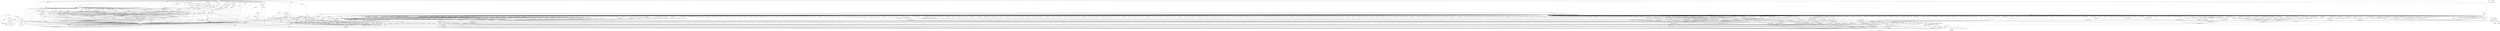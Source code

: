 digraph depends {
    node [shape=plaintext]
"angstrom-feed-configs" -> "opkg" [style=dotted]
"angstrom-packagegroup-boot" -> "angstrom-version"
"angstrom-packagegroup-boot" -> "packagegroup-boot"
"avahi-daemon" -> "base-files"
"avahi-daemon" -> "base-passwd"
"avahi-daemon" -> "libavahi-common3"
"avahi-daemon" -> "libavahi-core7"
"avahi-daemon" -> "libcap2"
"avahi-daemon" -> "libdaemon0"
"avahi-daemon" -> "libdbus-1-3"
"avahi-daemon" -> "libexpat1"
"avahi-daemon" -> "libnss-mdns" [style=dotted]
"avahi-daemon" -> "shadow"
"avahi-utils" -> "libavahi-client3"
"avahi-utils" -> "libavahi-common3"
"bash" -> "base-files"
"bash" -> "libtinfo5"
"bluez5" -> "libdbus-1-3"
"bluez5" -> "libglib-2.0-0"
"bluez5" -> "libreadline7"
"bluez5" -> "libudev1"
"busybox" -> "busybox-syslog" [style=dotted]
"busybox" -> "busybox-udhcpc" [style=dotted]
"ca-certificates" -> "openssl"
"connman-angstrom-settings" -> "connman"
"connman" -> "bluez5"
"connman-client" -> "connman"
"connman-client" -> "libdbus-1-3"
"connman-client" -> "libglib-2.0-0"
"connman-client" -> "libreadline7"
"connman" -> "connman-conf" [style=dotted]
"connman" -> "dbus-1"
"connman" -> "iptables"
"connman" -> "libdbus-1-3"
"connman" -> "libglib-2.0-0"
"connman" -> "libgnutls30"
"connman" -> "ofono"
"connman" -> "wpa-supplicant"
"cpp" -> "libgmp10"
"cpp" -> "libmpc3"
"cpp" -> "libmpfr4"
"cpp" -> "libz1"
"cpp-symlinks" -> "cpp"
"cpufreq-tweaks" -> "cpufrequtils"
"curl" -> "libcurl4"
"dbus-1" -> "base-files"
"dbus-1" -> "base-passwd"
"dbus-1" -> "libdbus-1-3"
"dbus-1" -> "libexpat1"
"dbus-1" -> "libsystemd0"
"dbus-1" -> "libx11-6"
"dbus-1" -> "shadow"
"e2fsprogs-e2fsck" -> "libblkid1"
"e2fsprogs-e2fsck" -> "libcom-err2"
"e2fsprogs-e2fsck" -> "libe2p2"
"e2fsprogs-e2fsck" -> "libext2fs2"
"e2fsprogs-e2fsck" -> "libuuid1"
"e2fsprogs-resize2fs" -> "libcom-err2"
"e2fsprogs-resize2fs" -> "libe2p2"
"e2fsprogs-resize2fs" -> "libext2fs2"
"ffmpeg" -> "libavcodec57"
"ffmpeg" -> "libavdevice57"
"ffmpeg" -> "libavfilter6"
"ffmpeg" -> "libavformat57"
"ffmpeg" -> "libavutil55"
"ffmpeg" -> "libpostproc54"
"ffmpeg" -> "libswresample2"
"ffmpeg" -> "libswscale4"
"fixmac" -> "ranpwd"
"gptfdisk" -> "libncursesw5"
"gptfdisk" -> "libpopt0"
"gptfdisk" -> "libstdc++6"
"gptfdisk" -> "libtinfo5"
"gptfdisk" -> "libuuid1"
"htop" -> "libncursesw5"
"htop" -> "libtinfo5"
"htop" -> "ncurses-terminfo"
"iproute2-tc" -> "iptables"
"iproute2-tc" -> "libelf1"
"iptables" -> "kernel-module-iptable-filter" [style=dotted]
"iptables" -> "kernel-module-iptable-nat" [style=dotted]
"iptables" -> "kernel-module-ip-tables" [style=dotted]
"iptables" -> "kernel-module-ipt-masquerade" [style=dotted]
"iptables" -> "kernel-module-nf-conntrack-ipv4" [style=dotted]
"iptables" -> "kernel-module-nf-conntrack" [style=dotted]
"iptables" -> "kernel-module-nf-defrag-ipv4" [style=dotted]
"iptables" -> "kernel-module-nf-nat" [style=dotted]
"iptables" -> "kernel-module-x-tables" [style=dotted]
"iw" -> "libnl-3-200"
"iw" -> "libnl-genl-3-200"
"kernel-module-ablk-helper-4.3.0" -> "kernel-module-cryptd-4.3.0"
"kernel-module-adv7180-4.3.0" -> "kernel-module-media-4.3.0"
"kernel-module-adv7180-4.3.0" -> "kernel-module-v4l2-common-4.3.0"
"kernel-module-adv7180-4.3.0" -> "kernel-module-videodev-4.3.0"
"kernel-module-adxl34x-i2c-4.3.0" -> "kernel-module-adxl34x-4.3.0"
"kernel-module-adxl34x-spi-4.3.0" -> "kernel-module-adxl34x-4.3.0"
"kernel-module-aes-arm-bs-4.3.0" -> "kernel-module-ablk-helper-4.3.0"
"kernel-module-aes-arm-bs-4.3.0" -> "kernel-module-aes-arm-4.3.0"
"kernel-module-aes-arm-ce-4.3.0" -> "kernel-module-ablk-helper-4.3.0"
"kernel-module-ah6-4.3.0" -> "kernel-module-xfrm-algo-4.3.0"
"kernel-module-aircable-4.3.0" -> "kernel-module-usbserial-4.3.0"
"kernel-module-algif-hash-4.3.0" -> "kernel-module-af-alg-4.3.0"
"kernel-module-algif-skcipher-4.3.0" -> "kernel-module-af-alg-4.3.0"
"kernel-module-ark3116-4.3.0" -> "kernel-module-usbserial-4.3.0"
"kernel-module-belkin-sa-4.3.0" -> "kernel-module-usbserial-4.3.0"
"kernel-module-blowfish-generic-4.3.0" -> "kernel-module-blowfish-common-4.3.0"
"kernel-module-bnep-4.3.0" -> "kernel-module-bluetooth-4.3.0"
"kernel-module-brcmfmac-4.3.0" -> "kernel-module-brcmutil-4.3.0"
"kernel-module-brcmfmac-4.3.0" -> "kernel-module-cfg80211-4.3.0"
"kernel-module-btbcm-4.3.0" -> "kernel-module-bluetooth-4.3.0"
"kernel-module-btintel-4.3.0" -> "kernel-module-bluetooth-4.3.0"
"kernel-module-btmrvl-4.3.0" -> "kernel-module-bluetooth-4.3.0"
"kernel-module-btmrvl-sdio-4.3.0" -> "kernel-module-bluetooth-4.3.0"
"kernel-module-btmrvl-sdio-4.3.0" -> "kernel-module-btmrvl-4.3.0"
"kernel-module-btrtl-4.3.0" -> "kernel-module-bluetooth-4.3.0"
"kernel-module-btsdio-4.3.0" -> "kernel-module-bluetooth-4.3.0"
"kernel-module-btusb-4.3.0" -> "kernel-module-bluetooth-4.3.0"
"kernel-module-btusb-4.3.0" -> "kernel-module-btbcm-4.3.0"
"kernel-module-btusb-4.3.0" -> "kernel-module-btintel-4.3.0"
"kernel-module-btusb-4.3.0" -> "kernel-module-btrtl-4.3.0"
"kernel-module-cast5-generic-4.3.0" -> "kernel-module-cast-common-4.3.0"
"kernel-module-cast6-generic-4.3.0" -> "kernel-module-cast-common-4.3.0"
"kernel-module-ch341-4.3.0" -> "kernel-module-usbserial-4.3.0"
"kernel-module-cp210x-4.3.0" -> "kernel-module-usbserial-4.3.0"
"kernel-module-cpu-notifier-error-inject-4.3.0" -> "kernel-module-notifier-error-inject-4.3.0"
"kernel-module-cyapatp-4.3.0" -> "kernel-module-crc-itu-t-4.3.0"
"kernel-module-cyberjack-4.3.0" -> "kernel-module-usbserial-4.3.0"
"kernel-module-cypress-m8-4.3.0" -> "kernel-module-usbserial-4.3.0"
"kernel-module-digi-acceleport-4.3.0" -> "kernel-module-usbserial-4.3.0"
"kernel-module-empeg-4.3.0" -> "kernel-module-usbserial-4.3.0"
"kernel-module-esp6-4.3.0" -> "kernel-module-xfrm-algo-4.3.0"
"kernel-module-f81232-4.3.0" -> "kernel-module-usbserial-4.3.0"
"kernel-module-ftdi-sio-4.3.0" -> "kernel-module-usbserial-4.3.0"
"kernel-module-garmin-gps-4.3.0" -> "kernel-module-usbserial-4.3.0"
"kernel-module-g-cdc-4.3.0" -> "kernel-module-libcomposite-4.3.0"
"kernel-module-g-cdc-4.3.0" -> "kernel-module-u-ether-4.3.0"
"kernel-module-g-ether-4.3.0" -> "kernel-module-libcomposite-4.3.0"
"kernel-module-g-ether-4.3.0" -> "kernel-module-u-ether-4.3.0"
"kernel-module-g-ether-4.3.0" -> "kernel-module-usb-f-rndis-4.3.0"
"kernel-module-ghash-arm-ce-4.3.0" -> "kernel-module-cryptd-4.3.0"
"kernel-module-ghash-generic-4.3.0" -> "kernel-module-gf128mul-4.3.0"
"kernel-module-g-serial-4.3.0" -> "kernel-module-libcomposite-4.3.0"
"kernel-module-gspca-main-4.3.0" -> "kernel-module-videodev-4.3.0"
"kernel-module-hci-uart-4.3.0" -> "kernel-module-bluetooth-4.3.0"
"kernel-module-hci-uart-4.3.0" -> "kernel-module-btbcm-4.3.0"
"kernel-module-hci-uart-4.3.0" -> "kernel-module-btintel-4.3.0"
"kernel-module-hci-vhci-4.3.0" -> "kernel-module-bluetooth-4.3.0"
"kernel-module-hidp-4.3.0" -> "kernel-module-bluetooth-4.3.0"
"kernel-module-hid-prodikeys-4.3.0" -> "kernel-module-snd-4.3.0"
"kernel-module-hid-prodikeys-4.3.0" -> "kernel-module-snd-rawmidi-4.3.0"
"kernel-module-hid-roccat-arvo-4.3.0" -> "kernel-module-hid-roccat-4.3.0"
"kernel-module-hid-roccat-arvo-4.3.0" -> "kernel-module-hid-roccat-common-4.3.0"
"kernel-module-hid-roccat-isku-4.3.0" -> "kernel-module-hid-roccat-4.3.0"
"kernel-module-hid-roccat-isku-4.3.0" -> "kernel-module-hid-roccat-common-4.3.0"
"kernel-module-hid-roccat-kone-4.3.0" -> "kernel-module-hid-roccat-4.3.0"
"kernel-module-hid-roccat-koneplus-4.3.0" -> "kernel-module-hid-roccat-4.3.0"
"kernel-module-hid-roccat-koneplus-4.3.0" -> "kernel-module-hid-roccat-common-4.3.0"
"kernel-module-hid-roccat-konepure-4.3.0" -> "kernel-module-hid-roccat-4.3.0"
"kernel-module-hid-roccat-konepure-4.3.0" -> "kernel-module-hid-roccat-common-4.3.0"
"kernel-module-hid-roccat-kovaplus-4.3.0" -> "kernel-module-hid-roccat-4.3.0"
"kernel-module-hid-roccat-kovaplus-4.3.0" -> "kernel-module-hid-roccat-common-4.3.0"
"kernel-module-hid-roccat-lua-4.3.0" -> "kernel-module-hid-roccat-common-4.3.0"
"kernel-module-hid-roccat-pyra-4.3.0" -> "kernel-module-hid-roccat-4.3.0"
"kernel-module-hid-roccat-pyra-4.3.0" -> "kernel-module-hid-roccat-common-4.3.0"
"kernel-module-hid-roccat-ryos-4.3.0" -> "kernel-module-hid-roccat-4.3.0"
"kernel-module-hid-roccat-ryos-4.3.0" -> "kernel-module-hid-roccat-common-4.3.0"
"kernel-module-hid-roccat-savu-4.3.0" -> "kernel-module-hid-roccat-4.3.0"
"kernel-module-hid-roccat-savu-4.3.0" -> "kernel-module-hid-roccat-common-4.3.0"
"kernel-module-hwa-rc-4.3.0" -> "kernel-module-uwb-4.3.0"
"kernel-module-i1480-est-4.3.0" -> "kernel-module-uwb-4.3.0"
"kernel-module-io-edgeport-4.3.0" -> "kernel-module-usbserial-4.3.0"
"kernel-module-io-ti-4.3.0" -> "kernel-module-usbserial-4.3.0"
"kernel-module-ip6-tunnel-4.3.0" -> "kernel-module-tunnel6-4.3.0"
"kernel-module-ipaq-4.3.0" -> "kernel-module-usbserial-4.3.0"
"kernel-module-ipcomp6-4.3.0" -> "kernel-module-xfrm6-tunnel-4.3.0"
"kernel-module-ipcomp6-4.3.0" -> "kernel-module-xfrm-ipcomp-4.3.0"
"kernel-module-ipw-4.3.0" -> "kernel-module-usbserial-4.3.0"
"kernel-module-ipw-4.3.0" -> "kernel-module-usb-wwan-4.3.0"
"kernel-module-ir-usb-4.3.0" -> "kernel-module-usbserial-4.3.0"
"kernel-module-iuu-phoenix-4.3.0" -> "kernel-module-usbserial-4.3.0"
"kernel-module-keyspan-4.3.0" -> "kernel-module-ezusb-4.3.0"
"kernel-module-keyspan-4.3.0" -> "kernel-module-usbserial-4.3.0"
"kernel-module-keyspan-pda-4.3.0" -> "kernel-module-ezusb-4.3.0"
"kernel-module-keyspan-pda-4.3.0" -> "kernel-module-usbserial-4.3.0"
"kernel-module-kl5kusb105-4.3.0" -> "kernel-module-usbserial-4.3.0"
"kernel-module-kobil-sct-4.3.0" -> "kernel-module-usbserial-4.3.0"
"kernel-module-libcomposite-4.3.0" -> "kernel-module-configfs-4.3.0"
"kernel-module-lrw-4.3.0" -> "kernel-module-gf128mul-4.3.0"
"kernel-module-lz4-4.3.0" -> "kernel-module-lz4-compress-4.3.0"
"kernel-module-lz4hc-4.3.0" -> "kernel-module-lz4hc-compress-4.3.0"
"kernel-module-mac80211-4.3.0" -> "kernel-module-cfg80211-4.3.0"
"kernel-module-mac80211-hwsim-4.3.0" -> "kernel-module-cfg80211-4.3.0"
"kernel-module-mac80211-hwsim-4.3.0" -> "kernel-module-mac80211-4.3.0"
"kernel-module-mct-u232-4.3.0" -> "kernel-module-usbserial-4.3.0"
"kernel-module-metro-usb-4.3.0" -> "kernel-module-usbserial-4.3.0"
"kernel-module-ml86v7667-4.3.0" -> "kernel-module-v4l2-common-4.3.0"
"kernel-module-ml86v7667-4.3.0" -> "kernel-module-videodev-4.3.0"
"kernel-module-mos7720-4.3.0" -> "kernel-module-usbserial-4.3.0"
"kernel-module-mos7840-4.3.0" -> "kernel-module-usbserial-4.3.0"
"kernel-module-mwifiex-4.3.0" -> "kernel-module-cfg80211-4.3.0"
"kernel-module-mwifiex-sdio-4.3.0" -> "kernel-module-mwifiex-4.3.0"
"kernel-module-mxuport-4.3.0" -> "kernel-module-usbserial-4.3.0"
"kernel-module-navman-4.3.0" -> "kernel-module-usbserial-4.3.0"
"kernel-module-nouveau-4.3.0" -> "kernel-module-ttm-4.3.0"
"kernel-module-omninet-4.3.0" -> "kernel-module-usbserial-4.3.0"
"kernel-module-opticon-4.3.0" -> "kernel-module-usbserial-4.3.0"
"kernel-module-option-4.3.0" -> "kernel-module-usbserial-4.3.0"
"kernel-module-option-4.3.0" -> "kernel-module-usb-wwan-4.3.0"
"kernel-module-oti6858-4.3.0" -> "kernel-module-usbserial-4.3.0"
"kernel-module-phy-am335x-4.3.0" -> "kernel-module-phy-am335x-control-4.3.0"
"kernel-module-pl2303-4.3.0" -> "kernel-module-usbserial-4.3.0"
"kernel-module-pm-notifier-error-inject-4.3.0" -> "kernel-module-notifier-error-inject-4.3.0"
"kernel-module-qcaux-4.3.0" -> "kernel-module-usbserial-4.3.0"
"kernel-module-qcserial-4.3.0" -> "kernel-module-usbserial-4.3.0"
"kernel-module-qcserial-4.3.0" -> "kernel-module-usb-wwan-4.3.0"
"kernel-module-quatech2-4.3.0" -> "kernel-module-usbserial-4.3.0"
"kernel-module-r8723bs-4.3.0" -> "kernel-module-cfg80211-4.3.0"
"kernel-module-rcar-vin-4.3.0" -> "kernel-module-soc-camera-4.3.0"
"kernel-module-rcar-vin-4.3.0" -> "kernel-module-soc-mediabus-4.3.0"
"kernel-module-rcar-vin-4.3.0" -> "kernel-module-soc-scale-crop-4.3.0"
"kernel-module-rcar-vin-4.3.0" -> "kernel-module-v4l2-common-4.3.0"
"kernel-module-rcar-vin-4.3.0" -> "kernel-module-videobuf2-core-4.3.0"
"kernel-module-rcar-vin-4.3.0" -> "kernel-module-videobuf2-dma-contig-4.3.0"
"kernel-module-rcar-vin-4.3.0" -> "kernel-module-videodev-4.3.0"
"kernel-module-rfcomm-4.3.0" -> "kernel-module-bluetooth-4.3.0"
"kernel-module-rt2800lib-4.3.0" -> "kernel-module-crc-ccitt-4.3.0"
"kernel-module-rt2800lib-4.3.0" -> "kernel-module-mac80211-4.3.0"
"kernel-module-rt2800lib-4.3.0" -> "kernel-module-rt2x00lib-4.3.0"
"kernel-module-rt2800usb-4.3.0" -> "kernel-module-rt2800lib-4.3.0"
"kernel-module-rt2800usb-4.3.0" -> "kernel-module-rt2x00lib-4.3.0"
"kernel-module-rt2800usb-4.3.0" -> "kernel-module-rt2x00usb-4.3.0"
"kernel-module-rt2x00lib-4.3.0" -> "kernel-module-cfg80211-4.3.0"
"kernel-module-rt2x00lib-4.3.0" -> "kernel-module-mac80211-4.3.0"
"kernel-module-rt2x00usb-4.3.0" -> "kernel-module-mac80211-4.3.0"
"kernel-module-rt2x00usb-4.3.0" -> "kernel-module-rt2x00lib-4.3.0"
"kernel-module-rtl8187-4.3.0" -> "kernel-module-cfg80211-4.3.0"
"kernel-module-rtl8187-4.3.0" -> "kernel-module-mac80211-4.3.0"
"kernel-module-rtl8192c-common-4.3.0" -> "kernel-module-rtlwifi-4.3.0"
"kernel-module-rtl8192cu-4.3.0" -> "kernel-module-mac80211-4.3.0"
"kernel-module-rtl8192cu-4.3.0" -> "kernel-module-rtl8192c-common-4.3.0"
"kernel-module-rtl8192cu-4.3.0" -> "kernel-module-rtl-usb-4.3.0"
"kernel-module-rtl8192cu-4.3.0" -> "kernel-module-rtlwifi-4.3.0"
"kernel-module-rtl-usb-4.3.0" -> "kernel-module-mac80211-4.3.0"
"kernel-module-rtl-usb-4.3.0" -> "kernel-module-rtlwifi-4.3.0"
"kernel-module-rtlwifi-4.3.0" -> "kernel-module-cfg80211-4.3.0"
"kernel-module-rtlwifi-4.3.0" -> "kernel-module-mac80211-4.3.0"
"kernel-module-safe-serial-4.3.0" -> "kernel-module-usbserial-4.3.0"
"kernel-module-sha1-arm-ce-4.3.0" -> "kernel-module-sha1-arm-4.3.0"
"kernel-module-sha1-arm-neon-4.3.0" -> "kernel-module-sha1-arm-4.3.0"
"kernel-module-sha2-arm-ce-4.3.0" -> "kernel-module-sha256-arm-4.3.0"
"kernel-module-sierra-4.3.0" -> "kernel-module-usbserial-4.3.0"
"kernel-modules" -> "kernel-module-ablk-helper-4.3.0"
"kernel-modules" -> "kernel-module-ac97-bus-4.3.0"
"kernel-modules" -> "kernel-module-adutux-4.3.0"
"kernel-modules" -> "kernel-module-adv7180-4.3.0"
"kernel-modules" -> "kernel-module-adv7511-4.3.0"
"kernel-modules" -> "kernel-module-adxl34x-4.3.0"
"kernel-modules" -> "kernel-module-adxl34x-i2c-4.3.0"
"kernel-modules" -> "kernel-module-adxl34x-spi-4.3.0"
"kernel-modules" -> "kernel-module-aes-arm-4.3.0"
"kernel-modules" -> "kernel-module-aes-arm-bs-4.3.0"
"kernel-modules" -> "kernel-module-aes-arm-ce-4.3.0"
"kernel-modules" -> "kernel-module-af-alg-4.3.0"
"kernel-modules" -> "kernel-module-ah6-4.3.0"
"kernel-modules" -> "kernel-module-aircable-4.3.0"
"kernel-modules" -> "kernel-module-algif-hash-4.3.0"
"kernel-modules" -> "kernel-module-algif-skcipher-4.3.0"
"kernel-modules" -> "kernel-module-ansi-cprng-4.3.0"
"kernel-modules" -> "kernel-module-anubis-4.3.0"
"kernel-modules" -> "kernel-module-appledisplay-4.3.0"
"kernel-modules" -> "kernel-module-arc4-4.3.0"
"kernel-modules" -> "kernel-module-ark3116-4.3.0"
"kernel-modules" -> "kernel-module-at91-adc-4.3.0"
"kernel-modules" -> "kernel-module-at91-can-4.3.0"
"kernel-modules" -> "kernel-module-atmel-aes-4.3.0"
"kernel-modules" -> "kernel-module-atmel-sha-4.3.0"
"kernel-modules" -> "kernel-module-atmel-ssc-4.3.0"
"kernel-modules" -> "kernel-module-atmel-tdes-4.3.0"
"kernel-modules" -> "kernel-module-belkin-sa-4.3.0"
"kernel-modules" -> "kernel-module-berlin2-adc-4.3.0"
"kernel-modules" -> "kernel-module-blowfish-common-4.3.0"
"kernel-modules" -> "kernel-module-blowfish-generic-4.3.0"
"kernel-modules" -> "kernel-module-bluetooth-4.3.0"
"kernel-modules" -> "kernel-module-bnep-4.3.0"
"kernel-modules" -> "kernel-module-brcmfmac-4.3.0"
"kernel-modules" -> "kernel-module-brcmutil-4.3.0"
"kernel-modules" -> "kernel-module-btbcm-4.3.0"
"kernel-modules" -> "kernel-module-btintel-4.3.0"
"kernel-modules" -> "kernel-module-btmrvl-4.3.0"
"kernel-modules" -> "kernel-module-btmrvl-sdio-4.3.0"
"kernel-modules" -> "kernel-module-btrtl-4.3.0"
"kernel-modules" -> "kernel-module-btsdio-4.3.0"
"kernel-modules" -> "kernel-module-btusb-4.3.0"
"kernel-modules" -> "kernel-module-camellia-generic-4.3.0"
"kernel-modules" -> "kernel-module-cast5-generic-4.3.0"
"kernel-modules" -> "kernel-module-cast6-generic-4.3.0"
"kernel-modules" -> "kernel-module-cast-common-4.3.0"
"kernel-modules" -> "kernel-module-ccm-4.3.0"
"kernel-modules" -> "kernel-module-cdc-acm-4.3.0"
"kernel-modules" -> "kernel-module-cdc-wdm-4.3.0"
"kernel-modules" -> "kernel-module-cfg80211-4.3.0"
"kernel-modules" -> "kernel-module-ch341-4.3.0"
"kernel-modules" -> "kernel-module-cifs-4.3.0"
"kernel-modules" -> "kernel-module-clk-max77802-4.3.0"
"kernel-modules" -> "kernel-module-clk-s2mps11-4.3.0"
"kernel-modules" -> "kernel-module-cmac-4.3.0"
"kernel-modules" -> "kernel-module-configfs-4.3.0"
"kernel-modules" -> "kernel-module-cordic-4.3.0"
"kernel-modules" -> "kernel-module-cp210x-4.3.0"
"kernel-modules" -> "kernel-module-cpu-notifier-error-inject-4.3.0"
"kernel-modules" -> "kernel-module-crc32-4.3.0"
"kernel-modules" -> "kernel-module-crc7-4.3.0"
"kernel-modules" -> "kernel-module-crc-ccitt-4.3.0"
"kernel-modules" -> "kernel-module-crc-itu-t-4.3.0"
"kernel-modules" -> "kernel-module-cros-ec-devs-4.3.0"
"kernel-modules" -> "kernel-module-cros-ec-i2c-4.3.0"
"kernel-modules" -> "kernel-module-cryptd-4.3.0"
"kernel-modules" -> "kernel-module-ctr-4.3.0"
"kernel-modules" -> "kernel-module-cts-4.3.0"
"kernel-modules" -> "kernel-module-cyapatp-4.3.0"
"kernel-modules" -> "kernel-module-cyberjack-4.3.0"
"kernel-modules" -> "kernel-module-cypress-cy7c63-4.3.0"
"kernel-modules" -> "kernel-module-cypress-m8-4.3.0"
"kernel-modules" -> "kernel-module-cytherm-4.3.0"
"kernel-modules" -> "kernel-module-davinci-wdt-4.3.0"
"kernel-modules" -> "kernel-module-digi-acceleport-4.3.0"
"kernel-modules" -> "kernel-module-drbg-4.3.0"
"kernel-modules" -> "kernel-module-dwc2-4.3.0"
"kernel-modules" -> "kernel-module-ecb-4.3.0"
"kernel-modules" -> "kernel-module-echainiv-4.3.0"
"kernel-modules" -> "kernel-module-ehci-msm-4.3.0"
"kernel-modules" -> "kernel-module-ehset-4.3.0"
"kernel-modules" -> "kernel-module-emi26-4.3.0"
"kernel-modules" -> "kernel-module-emi62-4.3.0"
"kernel-modules" -> "kernel-module-empeg-4.3.0"
"kernel-modules" -> "kernel-module-encrypted-keys-4.3.0"
"kernel-modules" -> "kernel-module-esp6-4.3.0"
"kernel-modules" -> "kernel-module-exynos-adc-4.3.0"
"kernel-modules" -> "kernel-module-exynosdrm-4.3.0"
"kernel-modules" -> "kernel-module-ezusb-4.3.0"
"kernel-modules" -> "kernel-module-f81232-4.3.0"
"kernel-modules" -> "kernel-module-fcrypt-4.3.0"
"kernel-modules" -> "kernel-module-ftdi-elan-4.3.0"
"kernel-modules" -> "kernel-module-ftdi-sio-4.3.0"
"kernel-modules" -> "kernel-module-fuse-4.3.0"
"kernel-modules" -> "kernel-module-gadgetfs-4.3.0"
"kernel-modules" -> "kernel-module-garmin-gps-4.3.0"
"kernel-modules" -> "kernel-module-g-cdc-4.3.0"
"kernel-modules" -> "kernel-module-gcm-4.3.0"
"kernel-modules" -> "kernel-module-g-ether-4.3.0"
"kernel-modules" -> "kernel-module-gf128mul-4.3.0"
"kernel-modules" -> "kernel-module-ghash-arm-ce-4.3.0"
"kernel-modules" -> "kernel-module-ghash-generic-4.3.0"
"kernel-modules" -> "kernel-module-governor-simpleondemand-4.3.0"
"kernel-modules" -> "kernel-module-g-serial-4.3.0"
"kernel-modules" -> "kernel-module-gspca-main-4.3.0"
"kernel-modules" -> "kernel-module-hci-uart-4.3.0"
"kernel-modules" -> "kernel-module-hci-vhci-4.3.0"
"kernel-modules" -> "kernel-module-hid-a4tech-4.3.0"
"kernel-modules" -> "kernel-module-hid-apple-4.3.0"
"kernel-modules" -> "kernel-module-hid-aureal-4.3.0"
"kernel-modules" -> "kernel-module-hid-axff-4.3.0"
"kernel-modules" -> "kernel-module-hid-belkin-4.3.0"
"kernel-modules" -> "kernel-module-hid-betopff-4.3.0"
"kernel-modules" -> "kernel-module-hid-cherry-4.3.0"
"kernel-modules" -> "kernel-module-hid-chicony-4.3.0"
"kernel-modules" -> "kernel-module-hid-cp2112-4.3.0"
"kernel-modules" -> "kernel-module-hid-cypress-4.3.0"
"kernel-modules" -> "kernel-module-hid-dr-4.3.0"
"kernel-modules" -> "kernel-module-hid-elecom-4.3.0"
"kernel-modules" -> "kernel-module-hid-elo-4.3.0"
"kernel-modules" -> "kernel-module-hid-emsff-4.3.0"
"kernel-modules" -> "kernel-module-hid-ezkey-4.3.0"
"kernel-modules" -> "kernel-module-hid-gaff-4.3.0"
"kernel-modules" -> "kernel-module-hid-generic-4.3.0"
"kernel-modules" -> "kernel-module-hid-gyration-4.3.0"
"kernel-modules" -> "kernel-module-hid-holtekff-4.3.0"
"kernel-modules" -> "kernel-module-hid-holtek-kbd-4.3.0"
"kernel-modules" -> "kernel-module-hid-holtek-mouse-4.3.0"
"kernel-modules" -> "kernel-module-hid-icade-4.3.0"
"kernel-modules" -> "kernel-module-hid-kensington-4.3.0"
"kernel-modules" -> "kernel-module-hid-keytouch-4.3.0"
"kernel-modules" -> "kernel-module-hid-kye-4.3.0"
"kernel-modules" -> "kernel-module-hid-lcpower-4.3.0"
"kernel-modules" -> "kernel-module-hid-lenovo-4.3.0"
"kernel-modules" -> "kernel-module-hid-logitech-4.3.0"
"kernel-modules" -> "kernel-module-hid-logitech-dj-4.3.0"
"kernel-modules" -> "kernel-module-hid-logitech-hidpp-4.3.0"
"kernel-modules" -> "kernel-module-hid-magicmouse-4.3.0"
"kernel-modules" -> "kernel-module-hid-microsoft-4.3.0"
"kernel-modules" -> "kernel-module-hid-monterey-4.3.0"
"kernel-modules" -> "kernel-module-hid-multitouch-4.3.0"
"kernel-modules" -> "kernel-module-hid-ntrig-4.3.0"
"kernel-modules" -> "kernel-module-hid-ortek-4.3.0"
"kernel-modules" -> "kernel-module-hidp-4.3.0"
"kernel-modules" -> "kernel-module-hid-penmount-4.3.0"
"kernel-modules" -> "kernel-module-hid-petalynx-4.3.0"
"kernel-modules" -> "kernel-module-hid-picolcd-4.3.0"
"kernel-modules" -> "kernel-module-hid-pl-4.3.0"
"kernel-modules" -> "kernel-module-hid-plantronics-4.3.0"
"kernel-modules" -> "kernel-module-hid-primax-4.3.0"
"kernel-modules" -> "kernel-module-hid-prodikeys-4.3.0"
"kernel-modules" -> "kernel-module-hid-rmi-4.3.0"
"kernel-modules" -> "kernel-module-hid-roccat-4.3.0"
"kernel-modules" -> "kernel-module-hid-roccat-arvo-4.3.0"
"kernel-modules" -> "kernel-module-hid-roccat-common-4.3.0"
"kernel-modules" -> "kernel-module-hid-roccat-isku-4.3.0"
"kernel-modules" -> "kernel-module-hid-roccat-kone-4.3.0"
"kernel-modules" -> "kernel-module-hid-roccat-koneplus-4.3.0"
"kernel-modules" -> "kernel-module-hid-roccat-konepure-4.3.0"
"kernel-modules" -> "kernel-module-hid-roccat-kovaplus-4.3.0"
"kernel-modules" -> "kernel-module-hid-roccat-lua-4.3.0"
"kernel-modules" -> "kernel-module-hid-roccat-pyra-4.3.0"
"kernel-modules" -> "kernel-module-hid-roccat-ryos-4.3.0"
"kernel-modules" -> "kernel-module-hid-roccat-savu-4.3.0"
"kernel-modules" -> "kernel-module-hid-saitek-4.3.0"
"kernel-modules" -> "kernel-module-hid-samsung-4.3.0"
"kernel-modules" -> "kernel-module-hid-sensor-hub-4.3.0"
"kernel-modules" -> "kernel-module-hid-sjoy-4.3.0"
"kernel-modules" -> "kernel-module-hid-sony-4.3.0"
"kernel-modules" -> "kernel-module-hid-speedlink-4.3.0"
"kernel-modules" -> "kernel-module-hid-steelseries-4.3.0"
"kernel-modules" -> "kernel-module-hid-sunplus-4.3.0"
"kernel-modules" -> "kernel-module-hid-thingm-4.3.0"
"kernel-modules" -> "kernel-module-hid-tivo-4.3.0"
"kernel-modules" -> "kernel-module-hid-tmff-4.3.0"
"kernel-modules" -> "kernel-module-hid-topseed-4.3.0"
"kernel-modules" -> "kernel-module-hid-twinhan-4.3.0"
"kernel-modules" -> "kernel-module-hid-uclogic-4.3.0"
"kernel-modules" -> "kernel-module-hid-waltop-4.3.0"
"kernel-modules" -> "kernel-module-hid-wiimote-4.3.0"
"kernel-modules" -> "kernel-module-hid-xinmo-4.3.0"
"kernel-modules" -> "kernel-module-hid-zpff-4.3.0"
"kernel-modules" -> "kernel-module-hid-zydacron-4.3.0"
"kernel-modules" -> "kernel-module-highbank-cpufreq-4.3.0"
"kernel-modules" -> "kernel-module-hwa-rc-4.3.0"
"kernel-modules" -> "kernel-module-i1480-dfu-usb-4.3.0"
"kernel-modules" -> "kernel-module-i1480-est-4.3.0"
"kernel-modules" -> "kernel-module-i2c-arb-gpio-challenge-4.3.0"
"kernel-modules" -> "kernel-module-i2c-at91-4.3.0"
"kernel-modules" -> "kernel-module-i2c-cros-ec-tunnel-4.3.0"
"kernel-modules" -> "kernel-module-i2c-digicolor-4.3.0"
"kernel-modules" -> "kernel-module-i2c-gpio-4.3.0"
"kernel-modules" -> "kernel-module-idmouse-4.3.0"
"kernel-modules" -> "kernel-module-input-leds-4.3.0"
"kernel-modules" -> "kernel-module-io-edgeport-4.3.0"
"kernel-modules" -> "kernel-module-io-ti-4.3.0"
"kernel-modules" -> "kernel-module-iowarrior-4.3.0"
"kernel-modules" -> "kernel-module-ip6-tunnel-4.3.0"
"kernel-modules" -> "kernel-module-ipaq-4.3.0"
"kernel-modules" -> "kernel-module-ipcomp6-4.3.0"
"kernel-modules" -> "kernel-module-ipw-4.3.0"
"kernel-modules" -> "kernel-module-ir-usb-4.3.0"
"kernel-modules" -> "kernel-module-isight-firmware-4.3.0"
"kernel-modules" -> "kernel-module-iuu-phoenix-4.3.0"
"kernel-modules" -> "kernel-module-jitterentropy-rng-4.3.0"
"kernel-modules" -> "kernel-module-keyspan-4.3.0"
"kernel-modules" -> "kernel-module-keyspan-pda-4.3.0"
"kernel-modules" -> "kernel-module-khazad-4.3.0"
"kernel-modules" -> "kernel-module-kl5kusb105-4.3.0"
"kernel-modules" -> "kernel-module-kobil-sct-4.3.0"
"kernel-modules" -> "kernel-module-ldusb-4.3.0"
"kernel-modules" -> "kernel-module-legousbtower-4.3.0"
"kernel-modules" -> "kernel-module-libcomposite-4.3.0"
"kernel-modules" -> "kernel-module-libcrc32c-4.3.0"
"kernel-modules" -> "kernel-module-lrw-4.3.0"
"kernel-modules" -> "kernel-module-lz4-4.3.0"
"kernel-modules" -> "kernel-module-lz4-compress-4.3.0"
"kernel-modules" -> "kernel-module-lz4hc-4.3.0"
"kernel-modules" -> "kernel-module-lz4hc-compress-4.3.0"
"kernel-modules" -> "kernel-module-mac80211-4.3.0"
"kernel-modules" -> "kernel-module-mac80211-hwsim-4.3.0"
"kernel-modules" -> "kernel-module-max14577-4.3.0"
"kernel-modules" -> "kernel-module-max14577-charger-4.3.0"
"kernel-modules" -> "kernel-module-max17040-battery-4.3.0"
"kernel-modules" -> "kernel-module-max17042-battery-4.3.0"
"kernel-modules" -> "kernel-module-max77693-4.3.0"
"kernel-modules" -> "kernel-module-max77693-charger-4.3.0"
"kernel-modules" -> "kernel-module-max77802-4.3.0"
"kernel-modules" -> "kernel-module-mct-u232-4.3.0"
"kernel-modules" -> "kernel-module-md4-4.3.0"
"kernel-modules" -> "kernel-module-mdc800-4.3.0"
"kernel-modules" -> "kernel-module-media-4.3.0"
"kernel-modules" -> "kernel-module-metro-usb-4.3.0"
"kernel-modules" -> "kernel-module-michael-mic-4.3.0"
"kernel-modules" -> "kernel-module-microtek-4.3.0"
"kernel-modules" -> "kernel-module-mip6-4.3.0"
"kernel-modules" -> "kernel-module-ml86v7667-4.3.0"
"kernel-modules" -> "kernel-module-mos7720-4.3.0"
"kernel-modules" -> "kernel-module-mos7840-4.3.0"
"kernel-modules" -> "kernel-module-mwifiex-4.3.0"
"kernel-modules" -> "kernel-module-mwifiex-sdio-4.3.0"
"kernel-modules" -> "kernel-module-mxuport-4.3.0"
"kernel-modules" -> "kernel-module-navman-4.3.0"
"kernel-modules" -> "kernel-module-notifier-error-inject-4.3.0"
"kernel-modules" -> "kernel-module-nouveau-4.3.0"
"kernel-modules" -> "kernel-module-ntc-thermistor-4.3.0"
"kernel-modules" -> "kernel-module-nxp-ptn3460-4.3.0"
"kernel-modules" -> "kernel-module-ohci-exynos-4.3.0"
"kernel-modules" -> "kernel-module-omninet-4.3.0"
"kernel-modules" -> "kernel-module-opticon-4.3.0"
"kernel-modules" -> "kernel-module-option-4.3.0"
"kernel-modules" -> "kernel-module-oti6858-4.3.0"
"kernel-modules" -> "kernel-module-panel-samsung-s6e8aa0-4.3.0"
"kernel-modules" -> "kernel-module-parade-ps8622-4.3.0"
"kernel-modules" -> "kernel-module-pcbc-4.3.0"
"kernel-modules" -> "kernel-module-pcrypt-4.3.0"
"kernel-modules" -> "kernel-module-phy-am335x-4.3.0"
"kernel-modules" -> "kernel-module-phy-am335x-control-4.3.0"
"kernel-modules" -> "kernel-module-phy-exynos-usb2-4.3.0"
"kernel-modules" -> "kernel-module-phy-msm-usb-4.3.0"
"kernel-modules" -> "kernel-module-phy-qcom-apq8064-sata-4.3.0"
"kernel-modules" -> "kernel-module-phy-rcar-gen2-4.3.0"
"kernel-modules" -> "kernel-module-phy-rcar-usb-4.3.0"
"kernel-modules" -> "kernel-module-phy-rockchip-usb-4.3.0"
"kernel-modules" -> "kernel-module-pl2303-4.3.0"
"kernel-modules" -> "kernel-module-platform-lcd-4.3.0"
"kernel-modules" -> "kernel-module-pm-notifier-error-inject-4.3.0"
"kernel-modules" -> "kernel-module-pwm-atmel-4.3.0"
"kernel-modules" -> "kernel-module-pwm-atmel-tcb-4.3.0"
"kernel-modules" -> "kernel-module-pwm-regulator-4.3.0"
"kernel-modules" -> "kernel-module-pwm-rockchip-4.3.0"
"kernel-modules" -> "kernel-module-pwm-samsung-4.3.0"
"kernel-modules" -> "kernel-module-pwm-sti-4.3.0"
"kernel-modules" -> "kernel-module-pxa168-eth-4.3.0"
"kernel-modules" -> "kernel-module-qcaux-4.3.0"
"kernel-modules" -> "kernel-module-qcserial-4.3.0"
"kernel-modules" -> "kernel-module-qt1070-4.3.0"
"kernel-modules" -> "kernel-module-quatech2-4.3.0"
"kernel-modules" -> "kernel-module-r8152-4.3.0"
"kernel-modules" -> "kernel-module-r8a66597-hcd-4.3.0"
"kernel-modules" -> "kernel-module-rcar-du-drm-4.3.0"
"kernel-modules" -> "kernel-module-rcar-vin-4.3.0"
"kernel-modules" -> "kernel-module-regmap-spi-4.3.0"
"kernel-modules" -> "kernel-module-renesas-usbhs-4.3.0"
"kernel-modules" -> "kernel-module-rfcomm-4.3.0"
"kernel-modules" -> "kernel-module-rio500-4.3.0"
"kernel-modules" -> "kernel-module-rmd128-4.3.0"
"kernel-modules" -> "kernel-module-rmd160-4.3.0"
"kernel-modules" -> "kernel-module-rmd256-4.3.0"
"kernel-modules" -> "kernel-module-rmd320-4.3.0"
"kernel-modules" -> "kernel-module-rpcsec-gss-krb5-4.3.0"
"kernel-modules" -> "kernel-module-rt2800lib-4.3.0"
"kernel-modules" -> "kernel-module-rt2800usb-4.3.0"
"kernel-modules" -> "kernel-module-rt2x00lib-4.3.0"
"kernel-modules" -> "kernel-module-rt2x00usb-4.3.0"
"kernel-modules" -> "kernel-module-rtc-at91rm9200-4.3.0"
"kernel-modules" -> "kernel-module-rtc-at91sam9-4.3.0"
"kernel-modules" -> "kernel-module-rtc-digicolor-4.3.0"
"kernel-modules" -> "kernel-module-rtc-hym8563-4.3.0"
"kernel-modules" -> "kernel-module-rtc-max77802-4.3.0"
"kernel-modules" -> "kernel-module-rtc-rk808-4.3.0"
"kernel-modules" -> "kernel-module-rtc-rs5c372-4.3.0"
"kernel-modules" -> "kernel-module-rtc-rx8581-4.3.0"
"kernel-modules" -> "kernel-module-rtc-s35390a-4.3.0"
"kernel-modules" -> "kernel-module-rtc-s3c-4.3.0"
"kernel-modules" -> "kernel-module-rtc-s5m-4.3.0"
"kernel-modules" -> "kernel-module-rtl8187-4.3.0"
"kernel-modules" -> "kernel-module-rtl8192c-common-4.3.0"
"kernel-modules" -> "kernel-module-rtl8192cu-4.3.0"
"kernel-modules" -> "kernel-module-rtl-usb-4.3.0"
"kernel-modules" -> "kernel-module-rtlwifi-4.3.0"
"kernel-modules" -> "kernel-module-safe-serial-4.3.0"
"kernel-modules" -> "kernel-module-salsa20-generic-4.3.0"
"kernel-modules" -> "kernel-module-seed-4.3.0"
"kernel-modules" -> "kernel-module-seqiv-4.3.0"
"kernel-modules" -> "kernel-module-serpent-generic-4.3.0"
"kernel-modules" -> "kernel-module-sha1-arm-4.3.0"
"kernel-modules" -> "kernel-module-sha1-arm-ce-4.3.0"
"kernel-modules" -> "kernel-module-sha1-arm-neon-4.3.0"
"kernel-modules" -> "kernel-module-sha256-arm-4.3.0"
"kernel-modules" -> "kernel-module-sha256-generic-4.3.0"
"kernel-modules" -> "kernel-module-sha2-arm-ce-4.3.0"
"kernel-modules" -> "kernel-module-sha512-arm-4.3.0"
"kernel-modules" -> "kernel-module-sha512-generic-4.3.0"
"kernel-modules" -> "kernel-module-sierra-4.3.0"
"kernel-modules" -> "kernel-module-sisusbvga-4.3.0"
"kernel-modules" -> "kernel-module-snd-4.3.0"
"kernel-modules" -> "kernel-module-snd-atmel-soc-wm8904-4.3.0"
"kernel-modules" -> "kernel-module-snd-bcd2000-4.3.0"
"kernel-modules" -> "kernel-module-snd-compress-4.3.0"
"kernel-modules" -> "kernel-module-snd-hda-codec-4.3.0"
"kernel-modules" -> "kernel-module-snd-hda-codec-generic-4.3.0"
"kernel-modules" -> "kernel-module-snd-hda-codec-hdmi-4.3.0"
"kernel-modules" -> "kernel-module-snd-hda-codec-realtek-4.3.0"
"kernel-modules" -> "kernel-module-snd-hda-core-4.3.0"
"kernel-modules" -> "kernel-module-snd-hda-tegra-4.3.0"
"kernel-modules" -> "kernel-module-snd-hwdep-4.3.0"
"kernel-modules" -> "kernel-module-snd-mixer-oss-4.3.0"
"kernel-modules" -> "kernel-module-snd-mtpav-4.3.0"
"kernel-modules" -> "kernel-module-snd-pcm-4.3.0"
"kernel-modules" -> "kernel-module-snd-pcm-dmaengine-4.3.0"
"kernel-modules" -> "kernel-module-snd-rawmidi-4.3.0"
"kernel-modules" -> "kernel-module-snd-seq-4.3.0"
"kernel-modules" -> "kernel-module-snd-seq-device-4.3.0"
"kernel-modules" -> "kernel-module-snd-seq-dummy-4.3.0"
"kernel-modules" -> "kernel-module-snd-seq-midi-4.3.0"
"kernel-modules" -> "kernel-module-snd-seq-midi-event-4.3.0"
"kernel-modules" -> "kernel-module-snd-seq-oss-4.3.0"
"kernel-modules" -> "kernel-module-snd-seq-virmidi-4.3.0"
"kernel-modules" -> "kernel-module-snd-soc-ak4642-4.3.0"
"kernel-modules" -> "kernel-module-snd-soc-alc5632-4.3.0"
"kernel-modules" -> "kernel-module-snd-soc-atmel-pcm-dma-4.3.0"
"kernel-modules" -> "kernel-module-snd-soc-atmel-ssc-dai-4.3.0"
"kernel-modules" -> "kernel-module-snd-soc-core-4.3.0"
"kernel-modules" -> "kernel-module-snd-soc-fsi-4.3.0"
"kernel-modules" -> "kernel-module-snd-soc-max98090-4.3.0"
"kernel-modules" -> "kernel-module-snd-soc-rcar-4.3.0"
"kernel-modules" -> "kernel-module-snd-soc-rl6231-4.3.0"
"kernel-modules" -> "kernel-module-snd-soc-rsrc-card-4.3.0"
"kernel-modules" -> "kernel-module-snd-soc-rt5640-4.3.0"
"kernel-modules" -> "kernel-module-snd-soc-simple-card-4.3.0"
"kernel-modules" -> "kernel-module-snd-soc-tegra20-ac97-4.3.0"
"kernel-modules" -> "kernel-module-snd-soc-tegra20-das-4.3.0"
"kernel-modules" -> "kernel-module-snd-soc-tegra20-i2s-4.3.0"
"kernel-modules" -> "kernel-module-snd-soc-tegra20-spdif-4.3.0"
"kernel-modules" -> "kernel-module-snd-soc-tegra30-ahub-4.3.0"
"kernel-modules" -> "kernel-module-snd-soc-tegra30-i2s-4.3.0"
"kernel-modules" -> "kernel-module-snd-soc-tegra-alc5632-4.3.0"
"kernel-modules" -> "kernel-module-snd-soc-tegra-max98090-4.3.0"
"kernel-modules" -> "kernel-module-snd-soc-tegra-pcm-4.3.0"
"kernel-modules" -> "kernel-module-snd-soc-tegra-rt5640-4.3.0"
"kernel-modules" -> "kernel-module-snd-soc-tegra-trimslice-4.3.0"
"kernel-modules" -> "kernel-module-snd-soc-tegra-utils-4.3.0"
"kernel-modules" -> "kernel-module-snd-soc-tegra-wm8753-4.3.0"
"kernel-modules" -> "kernel-module-snd-soc-tegra-wm8903-4.3.0"
"kernel-modules" -> "kernel-module-snd-soc-tegra-wm9712-4.3.0"
"kernel-modules" -> "kernel-module-snd-soc-tlv320aic23-4.3.0"
"kernel-modules" -> "kernel-module-snd-soc-tlv320aic23-i2c-4.3.0"
"kernel-modules" -> "kernel-module-snd-soc-wm8753-4.3.0"
"kernel-modules" -> "kernel-module-snd-soc-wm8903-4.3.0"
"kernel-modules" -> "kernel-module-snd-soc-wm8904-4.3.0"
"kernel-modules" -> "kernel-module-snd-soc-wm8978-4.3.0"
"kernel-modules" -> "kernel-module-snd-soc-wm9712-4.3.0"
"kernel-modules" -> "kernel-module-snd-timer-4.3.0"
"kernel-modules" -> "kernel-module-snd-ua101-4.3.0"
"kernel-modules" -> "kernel-module-snd-usb-6fire-4.3.0"
"kernel-modules" -> "kernel-module-snd-usb-audio-4.3.0"
"kernel-modules" -> "kernel-module-snd-usb-caiaq-4.3.0"
"kernel-modules" -> "kernel-module-snd-usb-hiface-4.3.0"
"kernel-modules" -> "kernel-module-snd-usb-line6-4.3.0"
"kernel-modules" -> "kernel-module-snd-usbmidi-lib-4.3.0"
"kernel-modules" -> "kernel-module-snd-usb-pod-4.3.0"
"kernel-modules" -> "kernel-module-snd-usb-podhd-4.3.0"
"kernel-modules" -> "kernel-module-snd-usb-toneport-4.3.0"
"kernel-modules" -> "kernel-module-snd-usb-variax-4.3.0"
"kernel-modules" -> "kernel-module-snd-virmidi-4.3.0"
"kernel-modules" -> "kernel-module-soc-camera-4.3.0"
"kernel-modules" -> "kernel-module-soc-camera-platform-4.3.0"
"kernel-modules" -> "kernel-module-soc-mediabus-4.3.0"
"kernel-modules" -> "kernel-module-soc-scale-crop-4.3.0"
"kernel-modules" -> "kernel-module-soundcore-4.3.0"
"kernel-modules" -> "kernel-module-sound-firmware-4.3.0"
"kernel-modules" -> "kernel-module-spcp8x5-4.3.0"
"kernel-modules" -> "kernel-module-spi-atmel-4.3.0"
"kernel-modules" -> "kernel-module-spi-rockchip-4.3.0"
"kernel-modules" -> "kernel-module-spi-s3c64xx-4.3.0"
"kernel-modules" -> "kernel-module-spi-sh-msiof-4.3.0"
"kernel-modules" -> "kernel-module-ssu100-4.3.0"
"kernel-modules" -> "kernel-module-st1232-4.3.0"
"kernel-modules" -> "kernel-module-sun4i-codec-4.3.0"
"kernel-modules" -> "kernel-module-sun4i-ss-4.3.0"
"kernel-modules" -> "kernel-module-symbolserial-4.3.0"
"kernel-modules" -> "kernel-module-tcp-bic-4.3.0"
"kernel-modules" -> "kernel-module-tcp-highspeed-4.3.0"
"kernel-modules" -> "kernel-module-tcp-htcp-4.3.0"
"kernel-modules" -> "kernel-module-tcp-hybla-4.3.0"
"kernel-modules" -> "kernel-module-tcp-illinois-4.3.0"
"kernel-modules" -> "kernel-module-tcp-lp-4.3.0"
"kernel-modules" -> "kernel-module-tcp-scalable-4.3.0"
"kernel-modules" -> "kernel-module-tcp-vegas-4.3.0"
"kernel-modules" -> "kernel-module-tcp-veno-4.3.0"
"kernel-modules" -> "kernel-module-tcp-westwood-4.3.0"
"kernel-modules" -> "kernel-module-tcp-yeah-4.3.0"
"kernel-modules" -> "kernel-module-tcrypt-4.3.0"
"kernel-modules" -> "kernel-module-tea-4.3.0"
"kernel-modules" -> "kernel-module-tegra-devfreq-4.3.0"
"kernel-modules" -> "kernel-module-tegra-wdt-4.3.0"
"kernel-modules" -> "kernel-module-test-bpf-4.3.0"
"kernel-modules" -> "kernel-module-test-firmware-4.3.0"
"kernel-modules" -> "kernel-module-test-static-key-base-4.3.0"
"kernel-modules" -> "kernel-module-test-static-keys-4.3.0"
"kernel-modules" -> "kernel-module-test-user-copy-4.3.0"
"kernel-modules" -> "kernel-module-tgr192-4.3.0"
"kernel-modules" -> "kernel-module-ti-usb-3410-5052-4.3.0"
"kernel-modules" -> "kernel-module-trancevibrator-4.3.0"
"kernel-modules" -> "kernel-module-ttm-4.3.0"
"kernel-modules" -> "kernel-module-tunnel6-4.3.0"
"kernel-modules" -> "kernel-module-twofish-common-4.3.0"
"kernel-modules" -> "kernel-module-twofish-generic-4.3.0"
"kernel-modules" -> "kernel-module-uas-4.3.0"
"kernel-modules" -> "kernel-module-u-ether-4.3.0"
"kernel-modules" -> "kernel-module-uhid-4.3.0"
"kernel-modules" -> "kernel-module-ums-alauda-4.3.0"
"kernel-modules" -> "kernel-module-ums-cypress-4.3.0"
"kernel-modules" -> "kernel-module-ums-datafab-4.3.0"
"kernel-modules" -> "kernel-module-ums-eneub6250-4.3.0"
"kernel-modules" -> "kernel-module-ums-freecom-4.3.0"
"kernel-modules" -> "kernel-module-ums-isd200-4.3.0"
"kernel-modules" -> "kernel-module-ums-jumpshot-4.3.0"
"kernel-modules" -> "kernel-module-ums-karma-4.3.0"
"kernel-modules" -> "kernel-module-ums-onetouch-4.3.0"
"kernel-modules" -> "kernel-module-ums-realtek-4.3.0"
"kernel-modules" -> "kernel-module-ums-sddr09-4.3.0"
"kernel-modules" -> "kernel-module-ums-sddr55-4.3.0"
"kernel-modules" -> "kernel-module-ums-usbat-4.3.0"
"kernel-modules" -> "kernel-module-usb3503-4.3.0"
"kernel-modules" -> "kernel-module-usb-debug-4.3.0"
"kernel-modules" -> "kernel-module-usb-f-acm-4.3.0"
"kernel-modules" -> "kernel-module-usb-f-ecm-4.3.0"
"kernel-modules" -> "kernel-module-usb-f-ecm-subset-4.3.0"
"kernel-modules" -> "kernel-module-usb-f-obex-4.3.0"
"kernel-modules" -> "kernel-module-usb-f-rndis-4.3.0"
"kernel-modules" -> "kernel-module-usb-f-serial-4.3.0"
"kernel-modules" -> "kernel-module-usblcd-4.3.0"
"kernel-modules" -> "kernel-module-usbled-4.3.0"
"kernel-modules" -> "kernel-module-usblp-4.3.0"
"kernel-modules" -> "kernel-module-usbserial-4.3.0"
"kernel-modules" -> "kernel-module-usb-serial-simple-4.3.0"
"kernel-modules" -> "kernel-module-usbsevseg-4.3.0"
"kernel-modules" -> "kernel-module-usbtest-4.3.0"
"kernel-modules" -> "kernel-module-usbtmc-4.3.0"
"kernel-modules" -> "kernel-module-usb-wwan-4.3.0"
"kernel-modules" -> "kernel-module-u-serial-4.3.0"
"kernel-modules" -> "kernel-module-uvcvideo-4.3.0"
"kernel-modules" -> "kernel-module-uwb-4.3.0"
"kernel-modules" -> "kernel-module-v4l2-common-4.3.0"
"kernel-modules" -> "kernel-module-v4l2-dv-timings-4.3.0"
"kernel-modules" -> "kernel-module-videobuf2-core-4.3.0"
"kernel-modules" -> "kernel-module-videobuf2-dma-contig-4.3.0"
"kernel-modules" -> "kernel-module-videobuf2-memops-4.3.0"
"kernel-modules" -> "kernel-module-videobuf2-vmalloc-4.3.0"
"kernel-modules" -> "kernel-module-videobuf-core-4.3.0"
"kernel-modules" -> "kernel-module-videodev-4.3.0"
"kernel-modules" -> "kernel-module-visor-4.3.0"
"kernel-modules" -> "kernel-module-vmac-4.3.0"
"kernel-modules" -> "kernel-module-vsp1-4.3.0"
"kernel-modules" -> "kernel-module-w1-ds2431-4.3.0"
"kernel-modules" -> "kernel-module-wacom-4.3.0"
"kernel-modules" -> "kernel-module-whiteheat-4.3.0"
"kernel-modules" -> "kernel-module-wishbone-serial-4.3.0"
"kernel-modules" -> "kernel-module-wm97xx-ts-4.3.0"
"kernel-modules" -> "kernel-module-wp512-4.3.0"
"kernel-modules" -> "kernel-module-wusb-cbaf-4.3.0"
"kernel-modules" -> "kernel-module-wusbcore-4.3.0"
"kernel-modules" -> "kernel-module-xcbc-4.3.0"
"kernel-modules" -> "kernel-module-xfrm6-tunnel-4.3.0"
"kernel-modules" -> "kernel-module-xfrm-algo-4.3.0"
"kernel-modules" -> "kernel-module-xfrm-ipcomp-4.3.0"
"kernel-modules" -> "kernel-module-xsens-mt-4.3.0"
"kernel-modules" -> "kernel-module-xts-4.3.0"
"kernel-modules" -> "kernel-module-yurex-4.3.0"
"kernel-modules" -> "kernel-module-zlib-4.3.0"
"kernel-module-snd-4.3.0" -> "kernel-module-soundcore-4.3.0"
"kernel-module-snd-atmel-soc-wm8904-4.3.0" -> "kernel-module-snd-soc-atmel-ssc-dai-4.3.0"
"kernel-module-snd-atmel-soc-wm8904-4.3.0" -> "kernel-module-snd-soc-core-4.3.0"
"kernel-module-snd-bcd2000-4.3.0" -> "kernel-module-snd-4.3.0"
"kernel-module-snd-bcd2000-4.3.0" -> "kernel-module-snd-rawmidi-4.3.0"
"kernel-module-snd-compress-4.3.0" -> "kernel-module-snd-4.3.0"
"kernel-module-snd-hda-codec-4.3.0" -> "kernel-module-snd-4.3.0"
"kernel-module-snd-hda-codec-4.3.0" -> "kernel-module-snd-hda-core-4.3.0"
"kernel-module-snd-hda-codec-4.3.0" -> "kernel-module-snd-pcm-4.3.0"
"kernel-module-snd-hda-codec-generic-4.3.0" -> "kernel-module-snd-4.3.0"
"kernel-module-snd-hda-codec-generic-4.3.0" -> "kernel-module-snd-hda-codec-4.3.0"
"kernel-module-snd-hda-codec-generic-4.3.0" -> "kernel-module-snd-hda-core-4.3.0"
"kernel-module-snd-hda-codec-hdmi-4.3.0" -> "kernel-module-snd-4.3.0"
"kernel-module-snd-hda-codec-hdmi-4.3.0" -> "kernel-module-snd-hda-codec-4.3.0"
"kernel-module-snd-hda-codec-hdmi-4.3.0" -> "kernel-module-snd-hda-core-4.3.0"
"kernel-module-snd-hda-codec-hdmi-4.3.0" -> "kernel-module-snd-pcm-4.3.0"
"kernel-module-snd-hda-codec-realtek-4.3.0" -> "kernel-module-snd-4.3.0"
"kernel-module-snd-hda-codec-realtek-4.3.0" -> "kernel-module-snd-hda-codec-4.3.0"
"kernel-module-snd-hda-codec-realtek-4.3.0" -> "kernel-module-snd-hda-codec-generic-4.3.0"
"kernel-module-snd-hda-codec-realtek-4.3.0" -> "kernel-module-snd-hda-core-4.3.0"
"kernel-module-snd-hda-core-4.3.0" -> "kernel-module-snd-pcm-4.3.0"
"kernel-module-snd-hda-tegra-4.3.0" -> "kernel-module-snd-4.3.0"
"kernel-module-snd-hda-tegra-4.3.0" -> "kernel-module-snd-hda-codec-4.3.0"
"kernel-module-snd-hda-tegra-4.3.0" -> "kernel-module-snd-hda-core-4.3.0"
"kernel-module-snd-hda-tegra-4.3.0" -> "kernel-module-snd-pcm-4.3.0"
"kernel-module-snd-hwdep-4.3.0" -> "kernel-module-snd-4.3.0"
"kernel-module-snd-mixer-oss-4.3.0" -> "kernel-module-snd-4.3.0"
"kernel-module-snd-mtpav-4.3.0" -> "kernel-module-snd-4.3.0"
"kernel-module-snd-mtpav-4.3.0" -> "kernel-module-snd-rawmidi-4.3.0"
"kernel-module-snd-pcm-4.3.0" -> "kernel-module-snd-4.3.0"
"kernel-module-snd-pcm-4.3.0" -> "kernel-module-snd-timer-4.3.0"
"kernel-module-snd-pcm-dmaengine-4.3.0" -> "kernel-module-snd-pcm-4.3.0"
"kernel-module-snd-rawmidi-4.3.0" -> "kernel-module-snd-4.3.0"
"kernel-module-snd-rawmidi-4.3.0" -> "kernel-module-snd-seq-device-4.3.0"
"kernel-module-snd-seq-4.3.0" -> "kernel-module-snd-4.3.0"
"kernel-module-snd-seq-4.3.0" -> "kernel-module-snd-seq-device-4.3.0"
"kernel-module-snd-seq-4.3.0" -> "kernel-module-snd-timer-4.3.0"
"kernel-module-snd-seq-device-4.3.0" -> "kernel-module-snd-4.3.0"
"kernel-module-snd-seq-dummy-4.3.0" -> "kernel-module-snd-seq-4.3.0"
"kernel-module-snd-seq-midi-4.3.0" -> "kernel-module-snd-rawmidi-4.3.0"
"kernel-module-snd-seq-midi-4.3.0" -> "kernel-module-snd-seq-4.3.0"
"kernel-module-snd-seq-midi-4.3.0" -> "kernel-module-snd-seq-device-4.3.0"
"kernel-module-snd-seq-midi-4.3.0" -> "kernel-module-snd-seq-midi-event-4.3.0"
"kernel-module-snd-seq-midi-event-4.3.0" -> "kernel-module-snd-seq-4.3.0"
"kernel-module-snd-seq-oss-4.3.0" -> "kernel-module-snd-4.3.0"
"kernel-module-snd-seq-oss-4.3.0" -> "kernel-module-snd-seq-4.3.0"
"kernel-module-snd-seq-oss-4.3.0" -> "kernel-module-snd-seq-device-4.3.0"
"kernel-module-snd-seq-oss-4.3.0" -> "kernel-module-snd-seq-midi-event-4.3.0"
"kernel-module-snd-seq-virmidi-4.3.0" -> "kernel-module-snd-4.3.0"
"kernel-module-snd-seq-virmidi-4.3.0" -> "kernel-module-snd-rawmidi-4.3.0"
"kernel-module-snd-seq-virmidi-4.3.0" -> "kernel-module-snd-seq-4.3.0"
"kernel-module-snd-seq-virmidi-4.3.0" -> "kernel-module-snd-seq-midi-event-4.3.0"
"kernel-module-snd-soc-ak4642-4.3.0" -> "kernel-module-snd-soc-core-4.3.0"
"kernel-module-snd-soc-alc5632-4.3.0" -> "kernel-module-snd-pcm-4.3.0"
"kernel-module-snd-soc-alc5632-4.3.0" -> "kernel-module-snd-soc-core-4.3.0"
"kernel-module-snd-soc-atmel-pcm-dma-4.3.0" -> "kernel-module-snd-pcm-4.3.0"
"kernel-module-snd-soc-atmel-pcm-dma-4.3.0" -> "kernel-module-snd-pcm-dmaengine-4.3.0"
"kernel-module-snd-soc-atmel-pcm-dma-4.3.0" -> "kernel-module-snd-soc-core-4.3.0"
"kernel-module-snd-soc-atmel-ssc-dai-4.3.0" -> "kernel-module-atmel-ssc-4.3.0"
"kernel-module-snd-soc-atmel-ssc-dai-4.3.0" -> "kernel-module-snd-pcm-4.3.0"
"kernel-module-snd-soc-atmel-ssc-dai-4.3.0" -> "kernel-module-snd-soc-atmel-pcm-dma-4.3.0"
"kernel-module-snd-soc-atmel-ssc-dai-4.3.0" -> "kernel-module-snd-soc-core-4.3.0"
"kernel-module-snd-soc-core-4.3.0" -> "kernel-module-ac97-bus-4.3.0"
"kernel-module-snd-soc-core-4.3.0" -> "kernel-module-snd-4.3.0"
"kernel-module-snd-soc-core-4.3.0" -> "kernel-module-snd-compress-4.3.0"
"kernel-module-snd-soc-core-4.3.0" -> "kernel-module-snd-pcm-4.3.0"
"kernel-module-snd-soc-core-4.3.0" -> "kernel-module-snd-pcm-dmaengine-4.3.0"
"kernel-module-snd-soc-fsi-4.3.0" -> "kernel-module-snd-pcm-4.3.0"
"kernel-module-snd-soc-fsi-4.3.0" -> "kernel-module-snd-soc-core-4.3.0"
"kernel-module-snd-soc-max98090-4.3.0" -> "kernel-module-snd-pcm-4.3.0"
"kernel-module-snd-soc-max98090-4.3.0" -> "kernel-module-snd-soc-core-4.3.0"
"kernel-module-snd-soc-rcar-4.3.0" -> "kernel-module-snd-4.3.0"
"kernel-module-snd-soc-rcar-4.3.0" -> "kernel-module-snd-pcm-4.3.0"
"kernel-module-snd-soc-rcar-4.3.0" -> "kernel-module-snd-soc-core-4.3.0"
"kernel-module-snd-soc-rsrc-card-4.3.0" -> "kernel-module-snd-soc-core-4.3.0"
"kernel-module-snd-soc-rt5640-4.3.0" -> "kernel-module-snd-pcm-4.3.0"
"kernel-module-snd-soc-rt5640-4.3.0" -> "kernel-module-snd-soc-core-4.3.0"
"kernel-module-snd-soc-rt5640-4.3.0" -> "kernel-module-snd-soc-rl6231-4.3.0"
"kernel-module-snd-soc-simple-card-4.3.0" -> "kernel-module-snd-soc-core-4.3.0"
"kernel-module-snd-soc-tegra20-ac97-4.3.0" -> "kernel-module-snd-soc-core-4.3.0"
"kernel-module-snd-soc-tegra20-ac97-4.3.0" -> "kernel-module-snd-soc-tegra-pcm-4.3.0"
"kernel-module-snd-soc-tegra20-i2s-4.3.0" -> "kernel-module-snd-soc-core-4.3.0"
"kernel-module-snd-soc-tegra20-i2s-4.3.0" -> "kernel-module-snd-soc-tegra-pcm-4.3.0"
"kernel-module-snd-soc-tegra20-spdif-4.3.0" -> "kernel-module-snd-soc-core-4.3.0"
"kernel-module-snd-soc-tegra20-spdif-4.3.0" -> "kernel-module-snd-soc-tegra-pcm-4.3.0"
"kernel-module-snd-soc-tegra30-i2s-4.3.0" -> "kernel-module-snd-soc-core-4.3.0"
"kernel-module-snd-soc-tegra30-i2s-4.3.0" -> "kernel-module-snd-soc-tegra30-ahub-4.3.0"
"kernel-module-snd-soc-tegra30-i2s-4.3.0" -> "kernel-module-snd-soc-tegra-pcm-4.3.0"
"kernel-module-snd-soc-tegra-alc5632-4.3.0" -> "kernel-module-snd-soc-core-4.3.0"
"kernel-module-snd-soc-tegra-alc5632-4.3.0" -> "kernel-module-snd-soc-tegra-utils-4.3.0"
"kernel-module-snd-soc-tegra-max98090-4.3.0" -> "kernel-module-snd-soc-core-4.3.0"
"kernel-module-snd-soc-tegra-max98090-4.3.0" -> "kernel-module-snd-soc-tegra-utils-4.3.0"
"kernel-module-snd-soc-tegra-pcm-4.3.0" -> "kernel-module-snd-soc-core-4.3.0"
"kernel-module-snd-soc-tegra-rt5640-4.3.0" -> "kernel-module-snd-soc-core-4.3.0"
"kernel-module-snd-soc-tegra-rt5640-4.3.0" -> "kernel-module-snd-soc-tegra-utils-4.3.0"
"kernel-module-snd-soc-tegra-trimslice-4.3.0" -> "kernel-module-snd-soc-core-4.3.0"
"kernel-module-snd-soc-tegra-trimslice-4.3.0" -> "kernel-module-snd-soc-tegra-utils-4.3.0"
"kernel-module-snd-soc-tegra-wm8753-4.3.0" -> "kernel-module-snd-soc-core-4.3.0"
"kernel-module-snd-soc-tegra-wm8753-4.3.0" -> "kernel-module-snd-soc-tegra-utils-4.3.0"
"kernel-module-snd-soc-tegra-wm8903-4.3.0" -> "kernel-module-snd-soc-core-4.3.0"
"kernel-module-snd-soc-tegra-wm8903-4.3.0" -> "kernel-module-snd-soc-tegra-utils-4.3.0"
"kernel-module-snd-soc-tegra-wm8903-4.3.0" -> "kernel-module-snd-soc-wm8903-4.3.0"
"kernel-module-snd-soc-tegra-wm9712-4.3.0" -> "kernel-module-snd-soc-core-4.3.0"
"kernel-module-snd-soc-tegra-wm9712-4.3.0" -> "kernel-module-snd-soc-tegra-utils-4.3.0"
"kernel-module-snd-soc-tlv320aic23-4.3.0" -> "kernel-module-snd-pcm-4.3.0"
"kernel-module-snd-soc-tlv320aic23-4.3.0" -> "kernel-module-snd-soc-core-4.3.0"
"kernel-module-snd-soc-tlv320aic23-i2c-4.3.0" -> "kernel-module-snd-soc-core-4.3.0"
"kernel-module-snd-soc-tlv320aic23-i2c-4.3.0" -> "kernel-module-snd-soc-tlv320aic23-4.3.0"
"kernel-module-snd-soc-wm8753-4.3.0" -> "kernel-module-regmap-spi-4.3.0"
"kernel-module-snd-soc-wm8753-4.3.0" -> "kernel-module-snd-pcm-4.3.0"
"kernel-module-snd-soc-wm8753-4.3.0" -> "kernel-module-snd-soc-core-4.3.0"
"kernel-module-snd-soc-wm8903-4.3.0" -> "kernel-module-snd-4.3.0"
"kernel-module-snd-soc-wm8903-4.3.0" -> "kernel-module-snd-pcm-4.3.0"
"kernel-module-snd-soc-wm8903-4.3.0" -> "kernel-module-snd-soc-core-4.3.0"
"kernel-module-snd-soc-wm8904-4.3.0" -> "kernel-module-snd-4.3.0"
"kernel-module-snd-soc-wm8904-4.3.0" -> "kernel-module-snd-pcm-4.3.0"
"kernel-module-snd-soc-wm8904-4.3.0" -> "kernel-module-snd-soc-core-4.3.0"
"kernel-module-snd-soc-wm8978-4.3.0" -> "kernel-module-snd-pcm-4.3.0"
"kernel-module-snd-soc-wm8978-4.3.0" -> "kernel-module-snd-soc-core-4.3.0"
"kernel-module-snd-soc-wm9712-4.3.0" -> "kernel-module-ac97-bus-4.3.0"
"kernel-module-snd-soc-wm9712-4.3.0" -> "kernel-module-snd-soc-core-4.3.0"
"kernel-module-snd-timer-4.3.0" -> "kernel-module-snd-4.3.0"
"kernel-module-snd-ua101-4.3.0" -> "kernel-module-snd-4.3.0"
"kernel-module-snd-ua101-4.3.0" -> "kernel-module-snd-pcm-4.3.0"
"kernel-module-snd-ua101-4.3.0" -> "kernel-module-snd-usbmidi-lib-4.3.0"
"kernel-module-snd-usb-6fire-4.3.0" -> "kernel-module-snd-4.3.0"
"kernel-module-snd-usb-6fire-4.3.0" -> "kernel-module-snd-pcm-4.3.0"
"kernel-module-snd-usb-6fire-4.3.0" -> "kernel-module-snd-rawmidi-4.3.0"
"kernel-module-snd-usb-audio-4.3.0" -> "kernel-module-snd-4.3.0"
"kernel-module-snd-usb-audio-4.3.0" -> "kernel-module-snd-hwdep-4.3.0"
"kernel-module-snd-usb-audio-4.3.0" -> "kernel-module-snd-pcm-4.3.0"
"kernel-module-snd-usb-audio-4.3.0" -> "kernel-module-snd-usbmidi-lib-4.3.0"
"kernel-module-snd-usb-caiaq-4.3.0" -> "kernel-module-snd-4.3.0"
"kernel-module-snd-usb-caiaq-4.3.0" -> "kernel-module-snd-pcm-4.3.0"
"kernel-module-snd-usb-caiaq-4.3.0" -> "kernel-module-snd-rawmidi-4.3.0"
"kernel-module-snd-usb-hiface-4.3.0" -> "kernel-module-snd-4.3.0"
"kernel-module-snd-usb-hiface-4.3.0" -> "kernel-module-snd-pcm-4.3.0"
"kernel-module-snd-usb-line6-4.3.0" -> "kernel-module-snd-4.3.0"
"kernel-module-snd-usb-line6-4.3.0" -> "kernel-module-snd-pcm-4.3.0"
"kernel-module-snd-usb-line6-4.3.0" -> "kernel-module-snd-rawmidi-4.3.0"
"kernel-module-snd-usbmidi-lib-4.3.0" -> "kernel-module-snd-4.3.0"
"kernel-module-snd-usbmidi-lib-4.3.0" -> "kernel-module-snd-rawmidi-4.3.0"
"kernel-module-snd-usb-pod-4.3.0" -> "kernel-module-snd-4.3.0"
"kernel-module-snd-usb-pod-4.3.0" -> "kernel-module-snd-usb-line6-4.3.0"
"kernel-module-snd-usb-podhd-4.3.0" -> "kernel-module-snd-4.3.0"
"kernel-module-snd-usb-podhd-4.3.0" -> "kernel-module-snd-usb-line6-4.3.0"
"kernel-module-snd-usb-toneport-4.3.0" -> "kernel-module-snd-4.3.0"
"kernel-module-snd-usb-toneport-4.3.0" -> "kernel-module-snd-usb-line6-4.3.0"
"kernel-module-snd-usb-variax-4.3.0" -> "kernel-module-snd-4.3.0"
"kernel-module-snd-usb-variax-4.3.0" -> "kernel-module-snd-usb-line6-4.3.0"
"kernel-module-snd-virmidi-4.3.0" -> "kernel-module-snd-4.3.0"
"kernel-module-snd-virmidi-4.3.0" -> "kernel-module-snd-seq-virmidi-4.3.0"
"kernel-module-soc-camera-4.3.0" -> "kernel-module-soc-mediabus-4.3.0"
"kernel-module-soc-camera-4.3.0" -> "kernel-module-v4l2-common-4.3.0"
"kernel-module-soc-camera-4.3.0" -> "kernel-module-videobuf2-core-4.3.0"
"kernel-module-soc-camera-4.3.0" -> "kernel-module-videobuf-core-4.3.0"
"kernel-module-soc-camera-4.3.0" -> "kernel-module-videodev-4.3.0"
"kernel-module-soc-camera-platform-4.3.0" -> "kernel-module-soc-camera-4.3.0"
"kernel-module-soc-camera-platform-4.3.0" -> "kernel-module-videodev-4.3.0"
"kernel-module-spcp8x5-4.3.0" -> "kernel-module-usbserial-4.3.0"
"kernel-module-ssu100-4.3.0" -> "kernel-module-usbserial-4.3.0"
"kernel-module-sun4i-codec-4.3.0" -> "kernel-module-snd-soc-core-4.3.0"
"kernel-module-symbolserial-4.3.0" -> "kernel-module-usbserial-4.3.0"
"kernel-module-tcp-yeah-4.3.0" -> "kernel-module-tcp-vegas-4.3.0"
"kernel-module-test-static-keys-4.3.0" -> "kernel-module-test-static-key-base-4.3.0"
"kernel-module-ti-usb-3410-5052-4.3.0" -> "kernel-module-usbserial-4.3.0"
"kernel-module-twofish-generic-4.3.0" -> "kernel-module-twofish-common-4.3.0"
"kernel-module-usb-debug-4.3.0" -> "kernel-module-usbserial-4.3.0"
"kernel-module-usb-f-acm-4.3.0" -> "kernel-module-configfs-4.3.0"
"kernel-module-usb-f-acm-4.3.0" -> "kernel-module-libcomposite-4.3.0"
"kernel-module-usb-f-acm-4.3.0" -> "kernel-module-u-serial-4.3.0"
"kernel-module-usb-f-ecm-4.3.0" -> "kernel-module-configfs-4.3.0"
"kernel-module-usb-f-ecm-4.3.0" -> "kernel-module-libcomposite-4.3.0"
"kernel-module-usb-f-ecm-4.3.0" -> "kernel-module-u-ether-4.3.0"
"kernel-module-usb-f-ecm-subset-4.3.0" -> "kernel-module-configfs-4.3.0"
"kernel-module-usb-f-ecm-subset-4.3.0" -> "kernel-module-libcomposite-4.3.0"
"kernel-module-usb-f-ecm-subset-4.3.0" -> "kernel-module-u-ether-4.3.0"
"kernel-module-usb-f-obex-4.3.0" -> "kernel-module-configfs-4.3.0"
"kernel-module-usb-f-obex-4.3.0" -> "kernel-module-libcomposite-4.3.0"
"kernel-module-usb-f-obex-4.3.0" -> "kernel-module-u-serial-4.3.0"
"kernel-module-usb-f-rndis-4.3.0" -> "kernel-module-configfs-4.3.0"
"kernel-module-usb-f-rndis-4.3.0" -> "kernel-module-libcomposite-4.3.0"
"kernel-module-usb-f-rndis-4.3.0" -> "kernel-module-u-ether-4.3.0"
"kernel-module-usb-f-serial-4.3.0" -> "kernel-module-configfs-4.3.0"
"kernel-module-usb-f-serial-4.3.0" -> "kernel-module-libcomposite-4.3.0"
"kernel-module-usb-f-serial-4.3.0" -> "kernel-module-u-serial-4.3.0"
"kernel-module-usb-serial-simple-4.3.0" -> "kernel-module-usbserial-4.3.0"
"kernel-module-usb-wwan-4.3.0" -> "kernel-module-usbserial-4.3.0"
"kernel-module-uvcvideo-4.3.0" -> "kernel-module-media-4.3.0"
"kernel-module-uvcvideo-4.3.0" -> "kernel-module-videobuf2-core-4.3.0"
"kernel-module-uvcvideo-4.3.0" -> "kernel-module-videobuf2-vmalloc-4.3.0"
"kernel-module-uvcvideo-4.3.0" -> "kernel-module-videodev-4.3.0"
"kernel-module-v4l2-common-4.3.0" -> "kernel-module-videodev-4.3.0"
"kernel-module-videobuf2-core-4.3.0" -> "kernel-module-v4l2-common-4.3.0"
"kernel-module-videobuf2-core-4.3.0" -> "kernel-module-videodev-4.3.0"
"kernel-module-videobuf2-dma-contig-4.3.0" -> "kernel-module-videobuf2-memops-4.3.0"
"kernel-module-videobuf2-vmalloc-4.3.0" -> "kernel-module-videobuf2-memops-4.3.0"
"kernel-module-videodev-4.3.0" -> "kernel-module-media-4.3.0"
"kernel-module-visor-4.3.0" -> "kernel-module-usbserial-4.3.0"
"kernel-module-vsp1-4.3.0" -> "kernel-module-media-4.3.0"
"kernel-module-vsp1-4.3.0" -> "kernel-module-v4l2-common-4.3.0"
"kernel-module-vsp1-4.3.0" -> "kernel-module-videobuf2-core-4.3.0"
"kernel-module-vsp1-4.3.0" -> "kernel-module-videobuf2-dma-contig-4.3.0"
"kernel-module-vsp1-4.3.0" -> "kernel-module-videodev-4.3.0"
"kernel-module-whiteheat-4.3.0" -> "kernel-module-ezusb-4.3.0"
"kernel-module-whiteheat-4.3.0" -> "kernel-module-usbserial-4.3.0"
"kernel-module-wishbone-serial-4.3.0" -> "kernel-module-usbserial-4.3.0"
"kernel-module-wm97xx-ts-4.3.0" -> "kernel-module-ac97-bus-4.3.0"
"kernel-module-wusbcore-4.3.0" -> "kernel-module-uwb-4.3.0"
"kernel-module-xfrm6-tunnel-4.3.0" -> "kernel-module-tunnel6-4.3.0"
"kernel-module-xfrm-ipcomp-4.3.0" -> "kernel-module-xfrm-algo-4.3.0"
"kernel-module-xsens-mt-4.3.0" -> "kernel-module-usbserial-4.3.0"
"kernel-module-xts-4.3.0" -> "kernel-module-gf128mul-4.3.0"
"kmod" -> "libz1"
"less" -> "libtinfo5"
"libacl1" -> "libattr1"
"libarchive" -> "libbz2-1"
"libarchive" -> "libxml2"
"libarchive" -> "libz1"
"libasound2" -> "alsa-conf"
"libavahi-client3" -> "libavahi-common3"
"libavahi-client3" -> "libdbus-1-3"
"libavahi-core7" -> "libavahi-common3"
"libavcodec57" -> "libavutil55"
"libavcodec57" -> "liblzma5"
"libavcodec57" -> "libswresample2"
"libavcodec57" -> "libtheora"
"libavcodec57" -> "libx264-148"
"libavcodec57" -> "libz1"
"libavdevice57" -> "libasound2"
"libavdevice57" -> "libavcodec57"
"libavdevice57" -> "libavfilter6"
"libavdevice57" -> "libavformat57"
"libavdevice57" -> "libavutil55"
"libavdevice57" -> "libx11-6"
"libavdevice57" -> "libxext6"
"libavdevice57" -> "libxv1"
"libavfilter6" -> "libavcodec57"
"libavfilter6" -> "libavformat57"
"libavfilter6" -> "libavutil55"
"libavfilter6" -> "libpostproc54"
"libavfilter6" -> "libswresample2"
"libavfilter6" -> "libswscale4"
"libavformat57" -> "libavcodec57"
"libavformat57" -> "libavutil55"
"libavformat57" -> "libbz2-1"
"libavformat57" -> "libz1"
"libblkid1" -> "libuuid1"
"libcrypto1.0.2" -> "openssl-conf" [style=dotted]
"libcurl4" -> "ca-certificates" [style=dotted]
"libcurl4" -> "libcrypto1.0.2"
"libcurl4" -> "libssl1.0.2"
"libcurl4" -> "libz1"
"libdbus-1-3" -> "dbus-1" [style=dotted]
"libdbus-1-3" -> "libsystemd0"
"libelf1" -> "libz1"
"libext2fs2" -> "libblkid1"
"libext2fs2" -> "libcom-err2"
"libfdisk1" -> "libblkid1"
"libfdisk1" -> "libuuid1"
"libfuse2" -> "fuse-utils" [style=dotted]
"libfuse2" -> "kernel-module-fuse" [style=dotted]
"libfuse2" -> "libulockmgr1" [style=dotted]
"libgcrypt" -> "libcap2"
"libgcrypt" -> "libgpg-error0"
"libgdbm-compat4" -> "libgdbm4"
"libglib-2.0-0" -> "libffi6"
"libglib-2.0-0" -> "libmount1"
"libglib-2.0-0" -> "libpcre1"
"libglib-2.0-0" -> "libz1"
"libglib-2.0-0" -> "shared-mime-info" [style=dotted]
"libgnutls30" -> "libgmp10"
"libgnutls30" -> "libidn11"
"libgnutls30" -> "libunistring2"
"libgnutls30" -> "libz1"
"libgnutls30" -> "nettle"
"libkmod2" -> "libz1"
"libmount1" -> "libblkid1"
"libmount1" -> "libuuid1"
"libmpc3" -> "libgmp10"
"libmpc3" -> "libmpfr4"
"libmpfr4" -> "libgmp10"
"libncurses5" -> "libtinfo5"
"libncursesw5" -> "libtinfo5"
"libnl-genl-3-200" -> "libnl-3-200"
"libnss-mdns" -> "avahi-daemon"
"libopkg1" -> "libarchive"
"libopkg1" -> "libsolv0"
"libpam" -> "libpam-runtime-suffix" [style=dotted]
"libpam-runtime" -> "libpam-suffix"
"libpam-runtime" -> "pam-plugin-deny-suffix"
"libpam-runtime" -> "pam-plugin-permit-suffix"
"libpam-runtime" -> "pam-plugin-unix-suffix"
"libpam-runtime" -> "pam-plugin-warn-suffix"
"libpanelw5" -> "libncursesw5"
"libpanelw5" -> "libtinfo5"
"libpostproc54" -> "libavutil55"
"libreadline7" -> "libtinfo5"
"libssl1.0.2" -> "libcrypto1.0.2"
"libswresample2" -> "libavutil55"
"libswscale4" -> "libavutil55"
"libsystemd0" -> "libcap2"
"libsystemd0" -> "lz4"
"libtheora" -> "libogg0"
"libtinfo5" -> "ncurses-terminfo-base" [style=dotted]
"libudev1" -> "libcap2"
"libv4l" -> "libjpeg62"
"libv4l" -> "libudev1"
"libv4l" -> "media-ctl"
"libx11-6" -> "libxcb1"
"libxcb1" -> "libxau6"
"libxcb1" -> "libxdmcp6"
"libxext6" -> "libx11-6"
"libxml2" -> "libz1"
"libxv1" -> "libx11-6"
"libxv1" -> "libxext6"
"locale-base-en-us" -> "glibc-binary-localedata-en-us"
"media-ctl" -> "libudev1"
"media-ctl" -> "libv4l"
"mjpg-streamer" -> "libjpeg62"
"mjpg-streamer" -> "libv4l"
"ncurses-terminfo" -> "ncurses-terminfo-base"
"nettle" -> "libgmp10"
"nginx" -> "base-files"
"nginx" -> "base-passwd"
"nginx" -> "libcrypto1.0.2"
"nginx" -> "libpcre1"
"nginx" -> "libssl1.0.2"
"nginx" -> "libz1"
"nginx" -> "shadow"
"octoprint" -> "base-files"
"octoprint" -> "base-passwd"
"octoprint" -> "curaengine"
"octoprint" -> "ffmpeg" [style=dotted]
"octoprint" -> "mjpg-streamer" [style=dotted]
"octoprint-nginx" -> "mjpg-streamer"
"octoprint-nginx" -> "nginx"
"octoprint-nginx" -> "octoprint"
"octoprint" -> "octoprint-nginx" [style=dotted]
"octoprint" -> "python-awesome-slugify"
"octoprint" -> "python-backports-ssl"
"octoprint" -> "python-blinker"
"octoprint" -> "python-chainmap"
"octoprint" -> "python-click62"
"octoprint" -> "python-dateutil"
"octoprint" -> "python-emoji"
"octoprint" -> "python-feedparser"
"octoprint" -> "python-flask"
"octoprint" -> "python-flask-assets"
"octoprint" -> "python-flask-babel"
"octoprint" -> "python-flask-login2"
"octoprint" -> "python-flask-principal"
"octoprint" -> "python-future15"
"octoprint" -> "python-futures"
"octoprint" -> "python-html"
"octoprint" -> "python-itsdangerous"
"octoprint" -> "python-jinja2.8"
"octoprint" -> "python-json"
"octoprint" -> "python-markdown"
"octoprint" -> "python-monotonic"
"octoprint" -> "python-netaddr"
"octoprint" -> "python-netifaces"
"octoprint" -> "python-netserver"
"octoprint" -> "python-numpy"
"octoprint" -> "python-pathtools"
"octoprint" -> "python-pip"
"octoprint" -> "python-pkginfo"
"octoprint" -> "python-psutil"
"octoprint" -> "python-pylru"
"octoprint" -> "python-pyserial27"
"octoprint" -> "python-pyyaml310"
"octoprint" -> "python-requests"
"octoprint" -> "python-rsa"
"octoprint" -> "python-sarge"
"octoprint" -> "python-scandir"
"octoprint" -> "python-semantic-version"
"octoprint" -> "python-sockjs-tornado"
"octoprint" -> "python-sphinxcontrib-httpdomain"
"octoprint" -> "python-sphinx-rtd-theme"
"octoprint" -> "python-tornado40"
"octoprint" -> "python-watchdog"
"octoprint" -> "python-websocket-client"
"octoprint" -> "python-werkzeug08"
"octoprint" -> "python-wrapt"
"octoprint" -> "shadow"
"octoprint" -> "sudo"
"ofono" -> "dbus-1"
"ofono" -> "kernel-module-tun" [style=dotted]
"ofono" -> "libdbus-1-3"
"ofono" -> "libglib-2.0-0"
"ofono" -> "libudev1"
"ofono" -> "mobile-broadband-provider-info" [style=dotted]
"openssh-keygen" -> "libcrypto1.0.2"
"openssh-sshd" -> "base-files"
"openssh-sshd" -> "base-passwd"
"openssh-sshd" -> "libcrypto1.0.2"
"openssh-sshd" -> "libpam"
"openssh-sshd" -> "libz1"
"openssh-sshd" -> "openssh-keygen"
"openssh-sshd" -> "pam-plugin-keyinit"
"openssh-sshd" -> "pam-plugin-loginuid"
"openssh-sshd" -> "shadow"
"openssh-ssh" -> "libcrypto1.0.2"
"openssh-ssh" -> "libz1"
"openssl" -> "libcrypto1.0.2"
"openssl" -> "libssl1.0.2"
"openssl" -> "openssl-conf"
"opkg" -> "libarchive"
"opkg" -> "libopkg1"
"opkg" -> "opkg-arch-config"
"opkg" -> "wget"
"packagegroup-basic" -> "avahi-daemon"
"packagegroup-basic" -> "avahi-utils"
"packagegroup-basic" -> "bluez5" [style=dotted]
"packagegroup-basic" -> "cpufrequtils" [style=dotted]
"packagegroup-basic" -> "htop" [style=dotted]
"packagegroup-basic" -> "iw" [style=dotted]
"packagegroup-basic" -> "kernel-module-g-ether" [style=dotted]
"packagegroup-basic" -> "kernel-module-g-mass-storage" [style=dotted]
"packagegroup-basic" -> "kernel-module-g-serial" [style=dotted]
"packagegroup-basic" -> "kernel-module-r8723bs" [style=dotted]
"packagegroup-basic" -> "kernel-modules" [style=dotted]
"packagegroup-basic" -> "openssh-scp"
"packagegroup-basic" -> "openssh-sftp"
"packagegroup-basic" -> "openssh-sftp-server"
"packagegroup-basic" -> "openssh-ssh"
"packagegroup-basic" -> "openssh-sshd"
"packagegroup-basic" -> "rtl8723bs" [style=dotted]
"packagegroup-basic" -> "tzdata" [style=dotted]
"packagegroup-basic" -> "usbutils" [style=dotted]
"packagegroup-basic" -> "wpa-supplicant" [style=dotted]
"packagegroup-boot" -> "base-files"
"packagegroup-boot" -> "base-passwd"
"packagegroup-boot" -> "busybox"
"packagegroup-boot" -> "kernel-devicetree"
"packagegroup-boot" -> "kernel" [style=dotted]
"packagegroup-boot" -> "netbase"
"pam-plugin-deny" -> "libpam"
"pam-plugin-deny" -> "libpam-suffix"
"pam-plugin-env" -> "libpam"
"pam-plugin-env" -> "libpam-suffix"
"pam-plugin-faildelay" -> "libpam"
"pam-plugin-faildelay" -> "libpam-suffix"
"pam-plugin-group" -> "libpam"
"pam-plugin-group" -> "libpam-suffix"
"pam-plugin-keyinit" -> "libpam"
"pam-plugin-keyinit" -> "libpam-suffix"
"pam-plugin-lastlog" -> "libpam"
"pam-plugin-lastlog" -> "libpam-suffix"
"pam-plugin-limits" -> "libpam"
"pam-plugin-limits" -> "libpam-suffix"
"pam-plugin-loginuid" -> "libpam"
"pam-plugin-loginuid" -> "libpam-suffix"
"pam-plugin-mail" -> "libpam"
"pam-plugin-mail" -> "libpam-suffix"
"pam-plugin-motd" -> "libpam"
"pam-plugin-motd" -> "libpam-suffix"
"pam-plugin-nologin" -> "libpam"
"pam-plugin-nologin" -> "libpam-suffix"
"pam-plugin-permit" -> "libpam"
"pam-plugin-permit" -> "libpam-suffix"
"pam-plugin-rootok" -> "libpam"
"pam-plugin-rootok" -> "libpam-suffix"
"pam-plugin-securetty" -> "libpam"
"pam-plugin-securetty" -> "libpam-suffix"
"pam-plugin-shells" -> "libpam"
"pam-plugin-shells" -> "libpam-suffix"
"pam-plugin-unix" -> "libpam"
"pam-plugin-unix" -> "libpam-suffix"
"pam-plugin-warn" -> "libpam"
"pam-plugin-warn" -> "libpam-suffix"
"parted" -> "libblkid1"
"parted" -> "libreadline7"
"parted" -> "libtinfo5"
"parted" -> "libuuid1"
"procps" -> "libncurses5"
"procps" -> "libtinfo5"
"python-2to3" -> "python-core"
"python-argh" -> "python-core"
"python-argparse" -> "python-codecs"
"python-argparse" -> "python-core"
"python-argparse" -> "python-textutils"
"python-audio" -> "libpython2.7-1.0"
"python-audio" -> "python-core"
"python-awesome-slugify" -> "python-nose"
"python-awesome-slugify" -> "python-regex"
"python-awesome-slugify" -> "python-unidecode"
"python-babel" -> "python-core"
"python-babel" -> "python-numbers"
"python-babel" -> "python-pickle"
"python-babel" -> "python-pytz"
"python-babel" -> "python-threading"
"python-backports-ssl" -> "python-core"
"python-backports-ssl" -> "python-pkgutil"
"python-blinker" -> "python-core"
"python-bsddb" -> "db"
"python-bsddb" -> "libpython2.7-1.0"
"python-bsddb" -> "python-core"
"python-certifi" -> "python-core"
"python-cffi" -> "libffi6"
"python-cffi" -> "python-io"
"python-chainmap" -> "python-core"
"python-chardet" -> "python-core"
"python-click62" -> "python-contextlib"
"python-click62" -> "python-core"
"python-click62" -> "python-io"
"python-click62" -> "python-threading"
"python-codecs" -> "libpython2.7-1.0"
"python-codecs" -> "python-core"
"python-codecs" -> "python-lang"
"python-compile" -> "python-core"
"python-compiler" -> "python-core"
"python-compression" -> "libbz2-1"
"python-compression" -> "libpython2.7-1.0"
"python-compression" -> "python-core"
"python-compression" -> "python-zlib"
"python-contextlib" -> "python-core"
"python-core" -> "libpython2.7-1.0"
"python-core" -> "libz1"
"python-core" -> "python-lang"
"python-core" -> "python-re"
"python-core" -> "python-readline" [style=dotted]
"python-crypt" -> "libcrypto1.0.2"
"python-crypt" -> "libpython2.7-1.0"
"python-cryptography" -> "libcrypto1.0.2"
"python-cryptography" -> "libssl1.0.2"
"python-cryptography" -> "python-cffi"
"python-cryptography" -> "python-contextlib"
"python-cryptography" -> "python-enum34"
"python-cryptography" -> "python-idna"
"python-cryptography" -> "python-ipaddress"
"python-cryptography" -> "python-numbers"
"python-cryptography" -> "python-pyasn1"
"python-cryptography" -> "python-pycparser"
"python-cryptography" -> "python-setuptools"
"python-cryptography" -> "python-six"
"python-cryptography" -> "python-subprocess"
"python-cryptography" -> "python-threading"
"python-crypt" -> "openssl" [style=dotted]
"python-crypt" -> "python-core"
"python-ctypes" -> "libffi6"
"python-ctypes" -> "libpython2.7-1.0"
"python-ctypes" -> "python-core"
"python-curses" -> "libncursesw5"
"python-curses" -> "libpanelw5"
"python-curses" -> "libpython2.7-1.0"
"python-curses" -> "libtinfo5"
"python-curses" -> "python-core"
"python-datetime" -> "libpython2.7-1.0"
"python-datetime" -> "python-codecs"
"python-datetime" -> "python-core"
"python-dateutil" -> "python-core"
"python-dateutil" -> "python-datetime"
"python-dateutil" -> "python-six"
"python-db" -> "python-core"
"python-debugger" -> "python-core"
"python-debugger" -> "python-io"
"python-debugger" -> "python-lang"
"python-debugger" -> "python-pprint"
"python-debugger" -> "python-re"
"python-debugger" -> "python-shell"
"python-debugger" -> "python-stringold"
"python-difflib" -> "python-lang"
"python-difflib" -> "python-re"
"python-distutils" -> "python-core"
"python-distutils" -> "python-email"
"python-doctest" -> "python-core"
"python-doctest" -> "python-debugger"
"python-doctest" -> "python-difflib"
"python-doctest" -> "python-io"
"python-doctest" -> "python-lang"
"python-doctest" -> "python-re"
"python-doctest" -> "python-unittest"
"python-email" -> "python-audio"
"python-email" -> "python-core"
"python-email" -> "python-image"
"python-email" -> "python-io"
"python-email" -> "python-mime"
"python-email" -> "python-netclient"
"python-email" -> "python-re"
"python-emoji" -> "python-core"
"python-enum34" -> "python-core"
"python-fcntl" -> "libpython2.7-1.0"
"python-fcntl" -> "python-core"
"python-feedparser" -> "python-codecs"
"python-feedparser" -> "python-core"
"python-feedparser" -> "python-email"
"python-feedparser" -> "python-html"
"python-feedparser" -> "python-netserver"
"python-feedparser" -> "python-stringold"
"python-flask-assets" -> "python-webassets"
"python-flask-babel" -> "python-babel"
"python-flask-babel" -> "python-speaklater"
"python-flask-login2" -> "python-core"
"python-flask-principal" -> "python-core"
"python-flask" -> "python-core"
"python-future15" -> "python-core"
"python-futures" -> "python-core"
"python-gdbm" -> "libgdbm4"
"python-gdbm" -> "libpython2.7-1.0"
"python-gdbm" -> "python-core"
"python-hotshot" -> "libpython2.7-1.0"
"python-hotshot" -> "python-core"
"python-html" -> "python-core"
"python-idle" -> "python-core"
"python-idle" -> "python-tkinter"
"python-idna" -> "python-codecs"
"python-image" -> "libpython2.7-1.0"
"python-image" -> "python-core"
"python-importlib" -> "python-core"
"python-io" -> "libcrypto1.0.2"
"python-io" -> "libpython2.7-1.0"
"python-io" -> "libssl1.0.2"
"python-io" -> "python-contextlib"
"python-io" -> "python-core"
"python-io" -> "python-math"
"python-io" -> "python-netclient"
"python-io" -> "python-textutils"
"python-ipaddress" -> "python-core"
"python-itsdangerous" -> "python-core"
"python-jinja2.8" -> "python-core"
"python-jinja2.8" -> "python-crypt"
"python-jinja2.8" -> "python-io"
"python-jinja2.8" -> "python-json"
"python-jinja2.8" -> "python-lang"
"python-jinja2.8" -> "python-markupsafe"
"python-jinja2.8" -> "python-math"
"python-jinja2.8" -> "python-netclient"
"python-jinja2.8" -> "python-numbers"
"python-jinja2.8" -> "python-pickle"
"python-jinja2.8" -> "python-pprint"
"python-jinja2.8" -> "python-re"
"python-jinja2.8" -> "python-shell"
"python-jinja2.8" -> "python-textutils"
"python-jinja2.8" -> "python-threading"
"python-json" -> "libpython2.7-1.0"
"python-json" -> "python-codecs"
"python-json" -> "python-core"
"python-json" -> "python-math"
"python-json" -> "python-re"
"python-lang" -> "libpython2.7-1.0"
"python-lang" -> "python-core"
"python-logging" -> "python-core"
"python-logging" -> "python-io"
"python-logging" -> "python-lang"
"python-logging" -> "python-pickle"
"python-logging" -> "python-stringold"
"python-mailbox" -> "python-core"
"python-mailbox" -> "python-mime"
"python-markdown" -> "python-core"
"python-markupsafe" -> "python-core"
"python-markupsafe" -> "python-re"
"python-markupsafe" -> "python-stringold"
"python-math" -> "libpython2.7-1.0"
"python-math" -> "python-core"
"python-math" -> "python-crypt"
"python-mime" -> "python-core"
"python-mime" -> "python-io"
"python-misc" -> "libgdbm-compat4"
"python-misc" -> "libpython2.7-1.0"
"python-mmap" -> "libpython2.7-1.0"
"python-mmap" -> "python-core"
"python-mmap" -> "python-io"
"python-modules" -> "python-2to3"
"python-modules" -> "python-argparse"
"python-modules" -> "python-audio"
"python-modules" -> "python-bsddb"
"python-modules" -> "python-codecs"
"python-modules" -> "python-compile"
"python-modules" -> "python-compiler"
"python-modules" -> "python-compression"
"python-modules" -> "python-contextlib"
"python-modules" -> "python-core"
"python-modules" -> "python-crypt"
"python-modules" -> "python-ctypes"
"python-modules" -> "python-curses"
"python-modules" -> "python-datetime"
"python-modules" -> "python-db"
"python-modules" -> "python-debugger"
"python-modules" -> "python-difflib"
"python-modules" -> "python-distutils"
"python-modules" -> "python-doctest"
"python-modules" -> "python-email"
"python-modules" -> "python-fcntl"
"python-modules" -> "python-gdbm"
"python-modules" -> "python-hotshot"
"python-modules" -> "python-html"
"python-modules" -> "python-idle"
"python-modules" -> "python-image"
"python-modules" -> "python-importlib"
"python-modules" -> "python-io"
"python-modules" -> "python-json"
"python-modules" -> "python-lang"
"python-modules" -> "python-logging"
"python-modules" -> "python-mailbox"
"python-modules" -> "python-math"
"python-modules" -> "python-mime"
"python-modules" -> "python-misc"
"python-modules" -> "python-mmap"
"python-modules" -> "python-multiprocessing"
"python-modules" -> "python-netclient"
"python-modules" -> "python-netserver"
"python-modules" -> "python-numbers"
"python-modules" -> "python-pickle"
"python-modules" -> "python-pkgutil"
"python-modules" -> "python-plistlib"
"python-modules" -> "python-pprint"
"python-modules" -> "python-profile"
"python-modules" -> "python-pydoc"
"python-modules" -> "python-re"
"python-modules" -> "python-readline"
"python-modules" -> "python-resource"
"python-modules" -> "python-robotparser"
"python-modules" -> "python-shell"
"python-modules" -> "python-smtpd"
"python-modules" -> "python-sqlite3"
"python-modules" -> "python-sqlite3-tests"
"python-modules" -> "python-stringold"
"python-modules" -> "python-subprocess"
"python-modules" -> "python-syslog"
"python-modules" -> "python-terminal"
"python-modules" -> "python-textutils"
"python-modules" -> "python-threading"
"python-modules" -> "python-tkinter"
"python-modules" -> "python-unittest"
"python-modules" -> "python-unixadmin"
"python-modules" -> "python-xml"
"python-modules" -> "python-xmlrpc"
"python-modules" -> "python-zlib"
"python-monotonic" -> "python-core"
"python-monotonic" -> "python-ctypes"
"python-monotonic" -> "python-io"
"python-monotonic" -> "python-re"
"python-monotonic" -> "python-threading"
"python-multiprocessing" -> "libpython2.7-1.0"
"python-multiprocessing" -> "python-core"
"python-multiprocessing" -> "python-ctypes"
"python-multiprocessing" -> "python-io"
"python-multiprocessing" -> "python-lang"
"python-multiprocessing" -> "python-mmap"
"python-multiprocessing" -> "python-pickle"
"python-multiprocessing" -> "python-threading"
"python-ndg-httpsclient" -> "python-core"
"python-netaddr" -> "python-core"
"python-netclient" -> "python-core"
"python-netclient" -> "python-crypt"
"python-netclient" -> "python-datetime"
"python-netclient" -> "python-io"
"python-netclient" -> "python-lang"
"python-netclient" -> "python-logging"
"python-netclient" -> "python-mime"
"python-netifaces" -> "python-core"
"python-netserver" -> "python-core"
"python-netserver" -> "python-netclient"
"python-netserver" -> "python-shell"
"python-netserver" -> "python-threading"
"python-nose" -> "python-unittest"
"python-numbers" -> "python-core"
"python-numbers" -> "python-lang"
"python-numbers" -> "python-re"
"python-numpy" -> "python-compression"
"python-numpy" -> "python-ctypes"
"python-numpy" -> "python-datetime"
"python-numpy" -> "python-difflib"
"python-numpy" -> "python-distutils"
"python-numpy" -> "python-doctest"
"python-numpy" -> "python-email"
"python-numpy" -> "python-misc"
"python-numpy" -> "python-mmap"
"python-numpy" -> "python-netclient"
"python-numpy" -> "python-nose"
"python-numpy" -> "python-numbers"
"python-numpy" -> "python-pickle"
"python-numpy" -> "python-pkgutil"
"python-numpy" -> "python-pprint"
"python-numpy" -> "python-pydoc"
"python-numpy" -> "python-shell"
"python-numpy" -> "python-subprocess"
"python-numpy" -> "python-threading"
"python-numpy" -> "python-unittest"
"python-pathtools" -> "python-core"
"python-pickle" -> "libpython2.7-1.0"
"python-pickle" -> "python-codecs"
"python-pickle" -> "python-core"
"python-pickle" -> "python-io"
"python-pickle" -> "python-re"
"python-pip" -> "python-distribute"
"python-pip" -> "python-modules"
"python-pkginfo" -> "python-core"
"python-pkgutil" -> "python-core"
"python-plistlib" -> "python-core"
"python-plistlib" -> "python-datetime"
"python-plistlib" -> "python-io"
"python-pprint" -> "python-core"
"python-pprint" -> "python-io"
"python-profile" -> "libpython2.7-1.0"
"python-profile" -> "python-core"
"python-profile" -> "python-textutils"
"python-psutil" -> "python-core"
"python-psutil" -> "python-shell"
"python-psutil" -> "python-subprocess"
"python-psutil" -> "python-threading"
"python-pyasn1" -> "python-codecs"
"python-pyasn1" -> "python-lang"
"python-pyasn1" -> "python-logging"
"python-pyasn1" -> "python-math"
"python-pyasn1" -> "python-shell"
"python-pycparser" -> "cpp"
"python-pycparser" -> "cpp-symlinks"
"python-pycparser" -> "python-subprocess"
"python-pydoc" -> "python-core"
"python-pydoc" -> "python-lang"
"python-pydoc" -> "python-re"
"python-pydoc" -> "python-stringold"
"python-pylru" -> "python-core"
"python-pyopenssl" -> "python-cryptography"
"python-pyopenssl" -> "python-six"
"python-pyopenssl" -> "python-threading"
"python-pyserial27" -> "python-fcntl"
"python-pyserial27" -> "python-io"
"python-pyserial27" -> "python-stringold"
"python-pysocks" -> "python-io"
"python-pytz" -> "python-datetime"
"python-pytz" -> "python-io"
"python-pytz" -> "python-threading"
"python-pyyaml310" -> "libyaml-0-2"
"python-pyyaml310" -> "python-core"
"python-readline" -> "libpython2.7-1.0"
"python-readline" -> "libreadline7"
"python-readline" -> "python-core"
"python-regex" -> "python-core"
"python-re" -> "python-core"
"python-requests" -> "python-certifi"
"python-requests" -> "python-chardet"
"python-requests" -> "python-core"
"python-requests" -> "python-email"
"python-requests" -> "python-json"
"python-requests" -> "python-ndg-httpsclient"
"python-requests" -> "python-netserver"
"python-requests" -> "python-pyasn1"
"python-requests" -> "python-pyopenssl"
"python-requests" -> "python-pysocks"
"python-requests" -> "python-urllib3"
"python-requests" -> "python-zlib"
"python-resource" -> "libpython2.7-1.0"
"python-resource" -> "python-core"
"python-robotparser" -> "python-core"
"python-robotparser" -> "python-netclient"
"python-rsa" -> "python-pyasn1"
"python-sarge" -> "python-core"
"python-scandir" -> "python-core"
"python-semantic-version" -> "python-core"
"python-setuptools" -> "python-compression"
"python-setuptools" -> "python-distutils"
"python-setuptools" -> "python-email"
"python-setuptools" -> "python-shell"
"python-setuptools" -> "python-stringold"
"python-shell" -> "python-core"
"python-shell" -> "python-re"
"python-six" -> "python-core"
"python-six" -> "python-io"
"python-smtpd" -> "python-core"
"python-smtpd" -> "python-email"
"python-smtpd" -> "python-mime"
"python-smtpd" -> "python-netserver"
"python-sockjs-tornado" -> "python-tornado40"
"python-speaklater" -> "python-core"
"python-sphinxcontrib-httpdomain" -> "python-core"
"python-sphinx-rtd-theme" -> "python-core"
"python-sqlite3" -> "libpython2.7-1.0"
"python-sqlite3" -> "libsqlite3-0"
"python-sqlite3" -> "python-core"
"python-sqlite3" -> "python-crypt"
"python-sqlite3" -> "python-datetime"
"python-sqlite3" -> "python-io"
"python-sqlite3" -> "python-lang"
"python-sqlite3" -> "python-threading"
"python-sqlite3" -> "python-zlib"
"python-sqlite3-tests" -> "python-core"
"python-sqlite3-tests" -> "python-sqlite3"
"python-stringold" -> "libpython2.7-1.0"
"python-stringold" -> "python-core"
"python-stringold" -> "python-re"
"python-subprocess" -> "python-core"
"python-subprocess" -> "python-fcntl"
"python-subprocess" -> "python-io"
"python-subprocess" -> "python-pickle"
"python-subprocess" -> "python-re"
"python-syslog" -> "libpython2.7-1.0"
"python-syslog" -> "python-core"
"python-terminal" -> "python-core"
"python-terminal" -> "python-io"
"python-textutils" -> "libpython2.7-1.0"
"python-textutils" -> "python-core"
"python-textutils" -> "python-io"
"python-textutils" -> "python-re"
"python-textutils" -> "python-stringold"
"python-threading" -> "python-core"
"python-threading" -> "python-lang"
"python-tkinter" -> "python-core"
"python-tornado40" -> "python-certifi"
"python-unidecode" -> "python-core"
"python-unittest" -> "python-core"
"python-unittest" -> "python-difflib"
"python-unittest" -> "python-io"
"python-unittest" -> "python-lang"
"python-unittest" -> "python-pprint"
"python-unittest" -> "python-shell"
"python-unittest" -> "python-stringold"
"python-unixadmin" -> "libpython2.7-1.0"
"python-unixadmin" -> "python-core"
"python-urllib3" -> "python-certifi"
"python-urllib3" -> "python-core"
"python-urllib3" -> "python-cryptography"
"python-urllib3" -> "python-email"
"python-urllib3" -> "python-idna"
"python-urllib3" -> "python-netclient"
"python-urllib3" -> "python-pyopenssl"
"python-urllib3" -> "python-threading"
"python-watchdog" -> "python-argh"
"python-webassets" -> "python-core"
"python-websocket-client" -> "python-core"
"python-werkzeug08" -> "python-core"
"python-wrapt" -> "python-stringold"
"python-wrapt" -> "python-threading"
"python-xml" -> "libpython2.7-1.0"
"python-xml" -> "python-core"
"python-xml" -> "python-re"
"python-xmlrpc" -> "python-core"
"python-xmlrpc" -> "python-lang"
"python-xmlrpc" -> "python-netserver"
"python-xmlrpc" -> "python-xml"
"python-zlib" -> "libpython2.7-1.0"
"python-zlib" -> "libz1"
"python-zlib" -> "python-core"
"rtl8723bs" -> "kernel-module-r8723bs-4.3.0"
"sch-cake" -> "iproute2-tc"
"sch-cake" -> "kernel-module-sch-cake-4.3.0"
"screen" -> "base-files"
"screen" -> "libpam"
"screen" -> "libtinfo5"
"shadow-base" -> "libpam"
"shadow" -> "base-passwd"
"shadow" -> "libattr1"
"shadow" -> "libpam"
"shadow" -> "libpam-runtime"
"shadow" -> "pam-plugin-env"
"shadow" -> "pam-plugin-faildelay"
"shadow" -> "pam-plugin-group"
"shadow" -> "pam-plugin-lastlog"
"shadow" -> "pam-plugin-limits"
"shadow" -> "pam-plugin-mail"
"shadow" -> "pam-plugin-motd"
"shadow" -> "pam-plugin-nologin"
"shadow" -> "pam-plugin-rootok"
"shadow" -> "pam-plugin-securetty"
"shadow" -> "pam-plugin-shells"
"shadow" -> "shadow-base"
"shadow" -> "shadow-securetty"
"shadow" -> "util-linux-sulogin"
"shared-mime-info" -> "libglib-2.0-0"
"shared-mime-info" -> "libxml2"
"sshfs-fuse" -> "libfuse2"
"sshfs-fuse" -> "libglib-2.0-0"
"sudo" -> "libpam"
"sudo" -> "pam-plugin-keyinit"
"sudo" -> "pam-plugin-limits"
"systemd-analyze" -> "libmount1"
"systemd-analyze" -> "libpam"
"systemd-analyze" -> "systemd"
"systemd" -> "base-files"
"systemd" -> "base-passwd"
"systemd-compat-units" -> "systemd"
"systemd-container" -> "iptables"
"systemd-container" -> "libacl1"
"systemd-container" -> "systemd"
"systemd" -> "dbus-1"
"systemd" -> "e2fsprogs-e2fsck" [style=dotted]
"systemd-extra-utils" -> "base-files"
"systemd-extra-utils" -> "base-passwd"
"systemd-extra-utils" -> "shadow"
"systemd-extra-utils" -> "systemd"
"systemd" -> "iptables"
"systemd" -> "kernel-module-autofs4" [style=dotted]
"systemd" -> "kernel-module-ipv6" [style=dotted]
"systemd" -> "kernel-module-unix" [style=dotted]
"systemd" -> "kmod"
"systemd" -> "less" [style=dotted]
"systemd" -> "libacl1"
"systemd" -> "libblkid1"
"systemd" -> "libcap2"
"systemd" -> "libidn11"
"systemd" -> "libkmod2"
"systemd" -> "libmount1"
"systemd" -> "libpam"
"systemd" -> "lz4"
"systemd" -> "os-release" [style=dotted]
"systemd" -> "pam-plugin-keyinit"
"systemd" -> "pam-plugin-loginuid"
"systemd" -> "pam-plugin-unix"
"systemd" -> "shadow"
"systemd" -> "systemd-compat-units" [style=dotted]
"systemd" -> "systemd-container"
"systemd" -> "systemd-extra-utils" [style=dotted]
"systemd" -> "systemd-serialgetty"
"systemd" -> "udev"
"systemd" -> "udev-hwdb" [style=dotted]
"systemd" -> "util-linux-agetty"
"systemd" -> "util-linux-fsck" [style=dotted]
"systemd" -> "util-linux-mount"
"systemd" -> "volatile-binds"
"udev-hwdb" -> "udev"
"udev" -> "libacl1"
"udev" -> "libblkid1"
"udev" -> "libkmod2"
"usbutils" -> "libudev1"
"usbutils" -> "libusb-1.0-0"
"usbutils" -> "udev-hwdb" [style=dotted]
"util-linux-cfdisk" -> "libfdisk1"
"util-linux-cfdisk" -> "libmount1"
"util-linux-cfdisk" -> "libncursesw5"
"util-linux-cfdisk" -> "libsmartcols1"
"util-linux-cfdisk" -> "libtinfo5"
"util-linux-fdisk" -> "libfdisk1"
"util-linux-fdisk" -> "libsmartcols1"
"util-linux-fdisk" -> "libtinfo5"
"util-linux-fsck" -> "libblkid1"
"util-linux-fsck" -> "libmount1"
"util-linux" -> "libblkid1"
"util-linux" -> "libmount1"
"util-linux" -> "libpam"
"util-linux" -> "libsmartcols1"
"util-linux" -> "libtinfo5"
"util-linux" -> "libuuid1"
"util-linux-losetup" -> "libsmartcols1"
"util-linux-lsblk" -> "libblkid1"
"util-linux-lsblk" -> "libmount1"
"util-linux-lsblk" -> "libsmartcols1"
"util-linux-mount" -> "libmount1"
"util-linux-mountpoint" -> "libmount1"
"util-linux-prlimit" -> "libsmartcols1"
"util-linux-runuser" -> "libpam"
"util-linux-sfdisk" -> "libfdisk1"
"util-linux-sfdisk" -> "libsmartcols1"
"util-linux-sfdisk" -> "libtinfo5"
"util-linux-su" -> "libpam"
"util-linux-swaponoff" -> "libblkid1"
"util-linux-swaponoff" -> "libmount1"
"util-linux-swaponoff" -> "libsmartcols1"
"util-linux-umount" -> "libmount1"
"util-linux" -> "util-linux-cfdisk" [style=dotted]
"util-linux" -> "util-linux-fdisk" [style=dotted]
"util-linux" -> "util-linux-ionice" [style=dotted]
"util-linux" -> "util-linux-losetup"
"util-linux" -> "util-linux-lsblk"
"util-linux" -> "util-linux-mkfs" [style=dotted]
"util-linux" -> "util-linux-mountpoint" [style=dotted]
"util-linux" -> "util-linux-mount" [style=dotted]
"util-linux" -> "util-linux-prlimit" [style=dotted]
"util-linux" -> "util-linux-readprofile" [style=dotted]
"util-linux" -> "util-linux-runuser"
"util-linux" -> "util-linux-sfdisk" [style=dotted]
"util-linux" -> "util-linux-su"
"util-linux" -> "util-linux-sulogin"
"util-linux" -> "util-linux-swaponoff"
"util-linux" -> "util-linux-switch-root" [style=dotted]
"util-linux" -> "util-linux-umount"
"vim" -> "libtinfo5"
"vim" -> "ncurses-terminfo-base"
"vim" -> "vim-common" [style=dotted]
"vim" -> "vim-help" [style=dotted]
"vim" -> "vim-syntax" [style=dotted]
"vim" -> "vim-tutor" [style=dotted]
"vim" -> "vim-vimrc" [style=dotted]
"wget" -> "ca-certificates" [style=dotted]
"wget" -> "libgnutls30"
"wget" -> "libpcre1"
"wget" -> "libz1"
"wget" -> "nettle"
"wpa-supplicant" -> "libdbus-1-3"
"wpa-supplicant" -> "libgcrypt"
"wpa-supplicant" -> "libgnutls30"
"wpa-supplicant" -> "libnl-3-200"
"wpa-supplicant" -> "libnl-genl-3-200"
"wpa-supplicant-passphrase" -> "libgcrypt"
"wpa-supplicant" -> "wpa-supplicant-cli" [style=dotted]
"wpa-supplicant" -> "wpa-supplicant-passphrase" [style=dotted]
}
